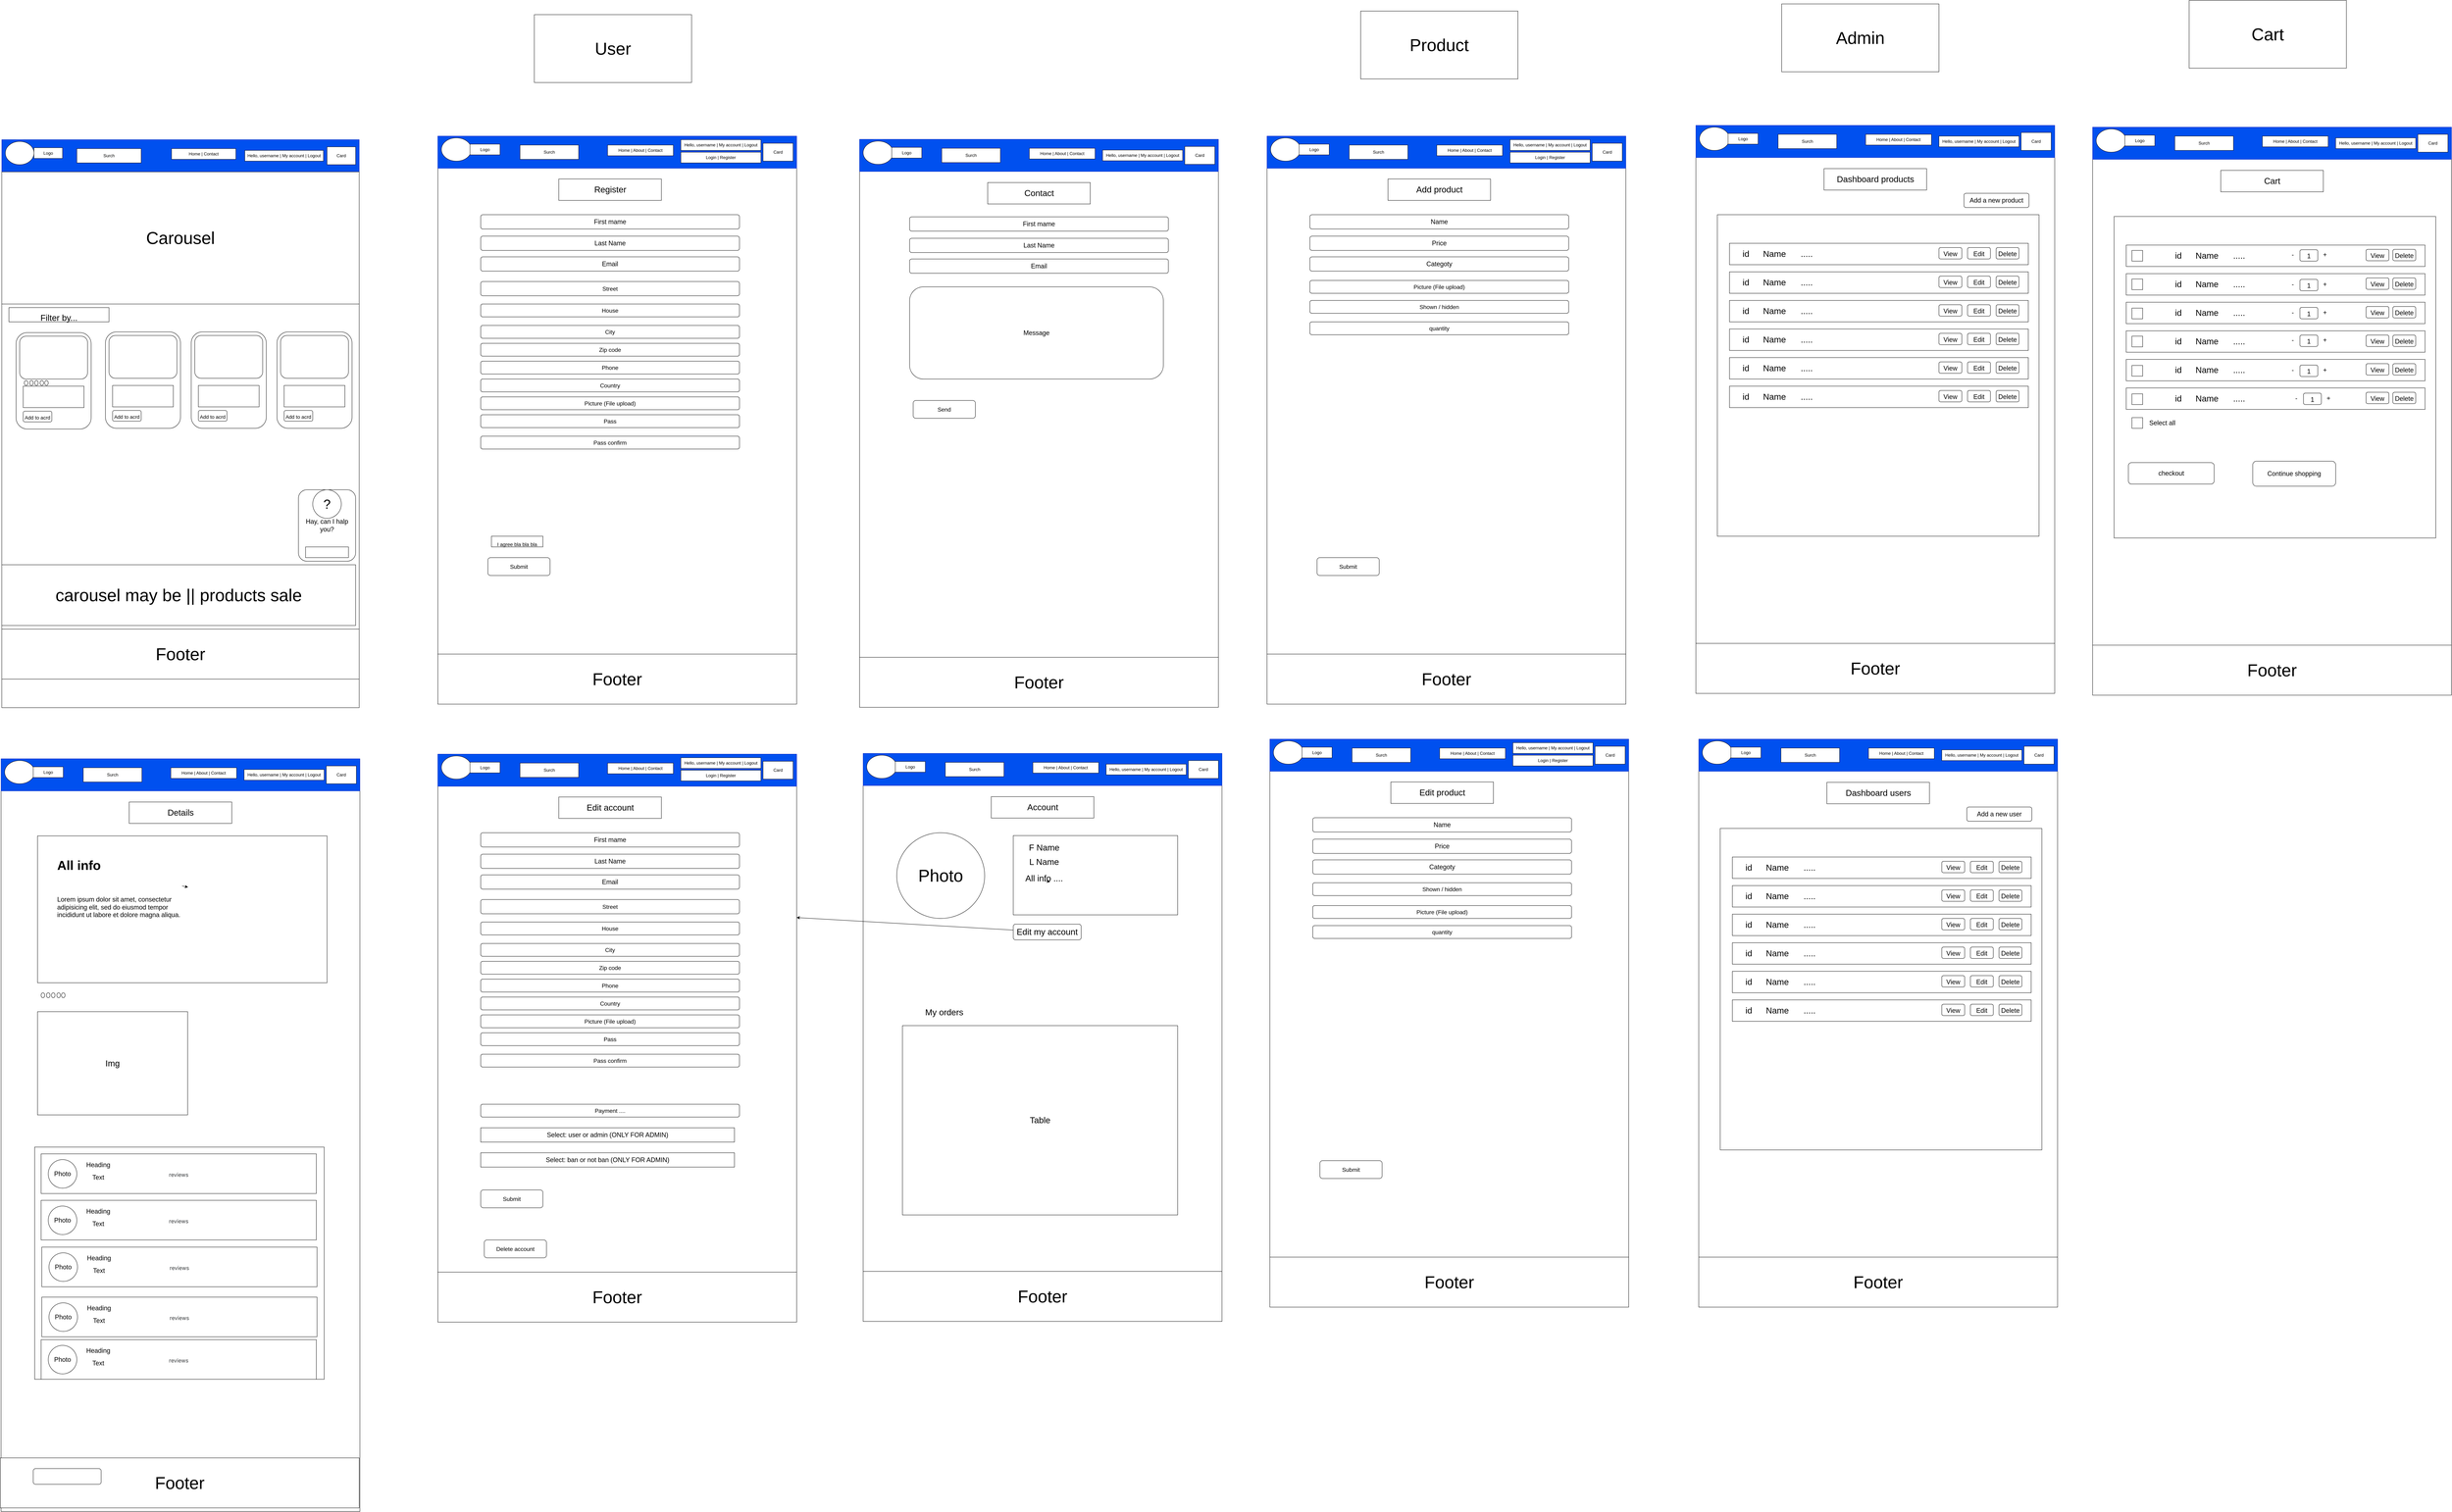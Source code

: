 <mxfile>
    <diagram id="niAGP8EQJZfjlDoOKWjr" name="Page-1">
        <mxGraphModel dx="347" dy="983" grid="1" gridSize="10" guides="1" tooltips="1" connect="1" arrows="1" fold="1" page="1" pageScale="1" pageWidth="1169" pageHeight="827" math="0" shadow="0">
            <root>
                <mxCell id="0"/>
                <mxCell id="1" parent="0"/>
                <mxCell id="2" value="" style="rounded=0;whiteSpace=wrap;html=1;" parent="1" vertex="1">
                    <mxGeometry x="110" y="120" width="1000" height="1510" as="geometry"/>
                </mxCell>
                <mxCell id="3" value="" style="rounded=0;whiteSpace=wrap;html=1;fillColor=#0050ef;fontColor=#ffffff;strokeColor=#001DBC;" parent="1" vertex="1">
                    <mxGeometry x="110" y="40" width="1000" height="90" as="geometry"/>
                </mxCell>
                <mxCell id="4" value="" style="ellipse;whiteSpace=wrap;html=1;" parent="1" vertex="1">
                    <mxGeometry x="120" y="45" width="80" height="65" as="geometry"/>
                </mxCell>
                <mxCell id="5" value="Logo" style="rounded=0;whiteSpace=wrap;html=1;" parent="1" vertex="1">
                    <mxGeometry x="200" y="62.5" width="80" height="30" as="geometry"/>
                </mxCell>
                <mxCell id="6" value="Home | Contact" style="rounded=0;whiteSpace=wrap;html=1;" parent="1" vertex="1">
                    <mxGeometry x="585" y="65" width="180" height="30" as="geometry"/>
                </mxCell>
                <mxCell id="7" value="Hello, username | My account | Logout" style="rounded=0;whiteSpace=wrap;html=1;" parent="1" vertex="1">
                    <mxGeometry x="790" y="70" width="220" height="30" as="geometry"/>
                </mxCell>
                <mxCell id="8" value="Surch" style="rounded=0;whiteSpace=wrap;html=1;" parent="1" vertex="1">
                    <mxGeometry x="320" y="65" width="180" height="40" as="geometry"/>
                </mxCell>
                <mxCell id="9" value="Card" style="rounded=0;whiteSpace=wrap;html=1;" parent="1" vertex="1">
                    <mxGeometry x="1020" y="60" width="80" height="50" as="geometry"/>
                </mxCell>
                <mxCell id="11" value="&lt;font style=&quot;font-size: 48px;&quot;&gt;Carousel&lt;/font&gt;" style="rounded=0;whiteSpace=wrap;html=1;" parent="1" vertex="1">
                    <mxGeometry x="110" y="130" width="1000" height="370" as="geometry"/>
                </mxCell>
                <mxCell id="12" value="Footer" style="rounded=0;whiteSpace=wrap;html=1;fontSize=48;" parent="1" vertex="1">
                    <mxGeometry x="110" y="1410" width="1000" height="140" as="geometry"/>
                </mxCell>
                <mxCell id="13" value="carousel may be || products sale" style="rounded=0;whiteSpace=wrap;html=1;fontSize=48;" parent="1" vertex="1">
                    <mxGeometry x="110" y="1230" width="990" height="170" as="geometry"/>
                </mxCell>
                <mxCell id="14" value="&lt;font style=&quot;font-size: 24px;&quot;&gt;Filter by...&lt;/font&gt;" style="rounded=0;whiteSpace=wrap;html=1;fontSize=48;" parent="1" vertex="1">
                    <mxGeometry x="130" y="510" width="280" height="40" as="geometry"/>
                </mxCell>
                <mxCell id="15" value="" style="rounded=1;whiteSpace=wrap;html=1;fontSize=24;" parent="1" vertex="1">
                    <mxGeometry x="150" y="580" width="210" height="270" as="geometry"/>
                </mxCell>
                <mxCell id="16" value="" style="rounded=1;whiteSpace=wrap;html=1;fontSize=24;" parent="1" vertex="1">
                    <mxGeometry x="160" y="590" width="190" height="120" as="geometry"/>
                </mxCell>
                <mxCell id="17" value="" style="rounded=0;whiteSpace=wrap;html=1;fontSize=24;" parent="1" vertex="1">
                    <mxGeometry x="170" y="730" width="170" height="60" as="geometry"/>
                </mxCell>
                <mxCell id="19" value="&lt;font style=&quot;font-size: 14px;&quot;&gt;Add to acrd&lt;/font&gt;" style="rounded=1;whiteSpace=wrap;html=1;fontSize=24;" parent="1" vertex="1">
                    <mxGeometry x="170" y="800" width="80" height="30" as="geometry"/>
                </mxCell>
                <mxCell id="20" value="" style="rounded=1;whiteSpace=wrap;html=1;fontSize=24;" parent="1" vertex="1">
                    <mxGeometry x="400" y="578" width="210" height="270" as="geometry"/>
                </mxCell>
                <mxCell id="21" value="" style="rounded=1;whiteSpace=wrap;html=1;fontSize=24;" parent="1" vertex="1">
                    <mxGeometry x="410" y="588" width="190" height="120" as="geometry"/>
                </mxCell>
                <mxCell id="22" value="" style="rounded=0;whiteSpace=wrap;html=1;fontSize=24;" parent="1" vertex="1">
                    <mxGeometry x="420" y="728" width="170" height="60" as="geometry"/>
                </mxCell>
                <mxCell id="23" value="&lt;font style=&quot;font-size: 14px;&quot;&gt;Add to acrd&lt;/font&gt;" style="rounded=1;whiteSpace=wrap;html=1;fontSize=24;" parent="1" vertex="1">
                    <mxGeometry x="420" y="798" width="80" height="30" as="geometry"/>
                </mxCell>
                <mxCell id="24" value="" style="rounded=1;whiteSpace=wrap;html=1;fontSize=24;" parent="1" vertex="1">
                    <mxGeometry x="640" y="578" width="210" height="270" as="geometry"/>
                </mxCell>
                <mxCell id="25" value="" style="rounded=1;whiteSpace=wrap;html=1;fontSize=24;" parent="1" vertex="1">
                    <mxGeometry x="650" y="588" width="190" height="120" as="geometry"/>
                </mxCell>
                <mxCell id="26" value="" style="rounded=0;whiteSpace=wrap;html=1;fontSize=24;" parent="1" vertex="1">
                    <mxGeometry x="660" y="728" width="170" height="60" as="geometry"/>
                </mxCell>
                <mxCell id="27" value="&lt;font style=&quot;font-size: 14px;&quot;&gt;Add to acrd&lt;/font&gt;" style="rounded=1;whiteSpace=wrap;html=1;fontSize=24;" parent="1" vertex="1">
                    <mxGeometry x="660" y="798" width="80" height="30" as="geometry"/>
                </mxCell>
                <mxCell id="28" value="" style="rounded=1;whiteSpace=wrap;html=1;fontSize=24;" parent="1" vertex="1">
                    <mxGeometry x="880" y="578" width="210" height="270" as="geometry"/>
                </mxCell>
                <mxCell id="29" value="" style="rounded=1;whiteSpace=wrap;html=1;fontSize=24;" parent="1" vertex="1">
                    <mxGeometry x="890" y="588" width="190" height="120" as="geometry"/>
                </mxCell>
                <mxCell id="30" value="" style="rounded=0;whiteSpace=wrap;html=1;fontSize=24;" parent="1" vertex="1">
                    <mxGeometry x="900" y="728" width="170" height="60" as="geometry"/>
                </mxCell>
                <mxCell id="31" value="&lt;font style=&quot;font-size: 14px;&quot;&gt;Add to acrd&lt;/font&gt;" style="rounded=1;whiteSpace=wrap;html=1;fontSize=24;" parent="1" vertex="1">
                    <mxGeometry x="900" y="798" width="80" height="30" as="geometry"/>
                </mxCell>
                <mxCell id="32" value="" style="rounded=0;whiteSpace=wrap;html=1;" parent="1" vertex="1">
                    <mxGeometry x="1330" y="110" width="1004" height="1510" as="geometry"/>
                </mxCell>
                <mxCell id="33" value="" style="rounded=0;whiteSpace=wrap;html=1;fillColor=#0050ef;fontColor=#ffffff;strokeColor=#001DBC;" parent="1" vertex="1">
                    <mxGeometry x="1330" y="30" width="1004" height="90" as="geometry"/>
                </mxCell>
                <mxCell id="34" value="" style="ellipse;whiteSpace=wrap;html=1;" parent="1" vertex="1">
                    <mxGeometry x="1340" y="35" width="84" height="65" as="geometry"/>
                </mxCell>
                <mxCell id="35" value="Logo" style="rounded=0;whiteSpace=wrap;html=1;" parent="1" vertex="1">
                    <mxGeometry x="1420" y="52.5" width="84" height="30" as="geometry"/>
                </mxCell>
                <mxCell id="36" value="Home | About | Contact" style="rounded=0;whiteSpace=wrap;html=1;" parent="1" vertex="1">
                    <mxGeometry x="1805" y="55" width="184" height="30" as="geometry"/>
                </mxCell>
                <mxCell id="37" value="Hello, username | My account | Logout" style="rounded=0;whiteSpace=wrap;html=1;" parent="1" vertex="1">
                    <mxGeometry x="2010" y="40" width="224" height="30" as="geometry"/>
                </mxCell>
                <mxCell id="38" value="Surch" style="rounded=0;whiteSpace=wrap;html=1;" parent="1" vertex="1">
                    <mxGeometry x="1560" y="55" width="164" height="40" as="geometry"/>
                </mxCell>
                <mxCell id="39" value="Card" style="rounded=0;whiteSpace=wrap;html=1;" parent="1" vertex="1">
                    <mxGeometry x="2240" y="50" width="84" height="50" as="geometry"/>
                </mxCell>
                <mxCell id="41" value="Footer" style="rounded=0;whiteSpace=wrap;html=1;fontSize=48;" parent="1" vertex="1">
                    <mxGeometry x="1330" y="1480" width="1004" height="140" as="geometry"/>
                </mxCell>
                <mxCell id="60" value="&lt;font style=&quot;font-size: 18px;&quot;&gt;First mame&lt;/font&gt;" style="rounded=1;whiteSpace=wrap;html=1;fontSize=14;" parent="1" vertex="1">
                    <mxGeometry x="1450" y="250" width="724" height="40" as="geometry"/>
                </mxCell>
                <mxCell id="61" value="&lt;font style=&quot;font-size: 18px;&quot;&gt;Last Name&lt;/font&gt;" style="rounded=1;whiteSpace=wrap;html=1;fontSize=14;" parent="1" vertex="1">
                    <mxGeometry x="1450" y="310" width="724" height="40" as="geometry"/>
                </mxCell>
                <mxCell id="62" value="&lt;font style=&quot;font-size: 18px;&quot;&gt;Email&lt;/font&gt;" style="rounded=1;whiteSpace=wrap;html=1;fontSize=14;" parent="1" vertex="1">
                    <mxGeometry x="1450" y="368" width="724" height="40" as="geometry"/>
                </mxCell>
                <mxCell id="63" value="&lt;font size=&quot;3&quot;&gt;Street&lt;/font&gt;" style="rounded=1;whiteSpace=wrap;html=1;fontSize=14;" parent="1" vertex="1">
                    <mxGeometry x="1450" y="437" width="724" height="40" as="geometry"/>
                </mxCell>
                <mxCell id="64" value="&lt;font size=&quot;3&quot;&gt;House&lt;/font&gt;" style="rounded=1;whiteSpace=wrap;html=1;fontSize=14;" parent="1" vertex="1">
                    <mxGeometry x="1450" y="500" width="724" height="36" as="geometry"/>
                </mxCell>
                <mxCell id="65" value="&lt;font size=&quot;3&quot;&gt;City&lt;/font&gt;" style="rounded=1;whiteSpace=wrap;html=1;fontSize=14;" parent="1" vertex="1">
                    <mxGeometry x="1450" y="560" width="724" height="36" as="geometry"/>
                </mxCell>
                <mxCell id="66" value="&lt;font size=&quot;3&quot;&gt;Zip code&lt;br&gt;&lt;/font&gt;" style="rounded=1;whiteSpace=wrap;html=1;fontSize=14;" parent="1" vertex="1">
                    <mxGeometry x="1450" y="610" width="724" height="36" as="geometry"/>
                </mxCell>
                <mxCell id="67" value="&lt;font size=&quot;3&quot;&gt;Phone&lt;br&gt;&lt;/font&gt;" style="rounded=1;whiteSpace=wrap;html=1;fontSize=14;" parent="1" vertex="1">
                    <mxGeometry x="1450" y="660" width="724" height="36" as="geometry"/>
                </mxCell>
                <mxCell id="68" value="&lt;font size=&quot;3&quot;&gt;Country&lt;br&gt;&lt;/font&gt;" style="rounded=1;whiteSpace=wrap;html=1;fontSize=14;" parent="1" vertex="1">
                    <mxGeometry x="1450" y="710" width="724" height="36" as="geometry"/>
                </mxCell>
                <mxCell id="69" value="&lt;font size=&quot;3&quot;&gt;Picture (File upload)&lt;br&gt;&lt;/font&gt;" style="rounded=1;whiteSpace=wrap;html=1;fontSize=14;" parent="1" vertex="1">
                    <mxGeometry x="1450" y="760" width="724" height="36" as="geometry"/>
                </mxCell>
                <mxCell id="70" value="&lt;font size=&quot;3&quot;&gt;Pass&lt;br&gt;&lt;/font&gt;" style="rounded=1;whiteSpace=wrap;html=1;fontSize=14;" parent="1" vertex="1">
                    <mxGeometry x="1450" y="810" width="724" height="36" as="geometry"/>
                </mxCell>
                <mxCell id="71" value="&lt;font size=&quot;3&quot;&gt;Pass confirm&lt;br&gt;&lt;/font&gt;" style="rounded=1;whiteSpace=wrap;html=1;fontSize=14;" parent="1" vertex="1">
                    <mxGeometry x="1450" y="870" width="724" height="36" as="geometry"/>
                </mxCell>
                <mxCell id="72" value="&lt;font size=&quot;3&quot;&gt;Submit&lt;br&gt;&lt;/font&gt;" style="rounded=1;whiteSpace=wrap;html=1;fontSize=14;" parent="1" vertex="1">
                    <mxGeometry x="1470" y="1210" width="174" height="50" as="geometry"/>
                </mxCell>
                <mxCell id="74" value="Hay, can I halp you?" style="rounded=1;whiteSpace=wrap;html=1;fontSize=18;" parent="1" vertex="1">
                    <mxGeometry x="940" y="1020" width="160" height="200" as="geometry"/>
                </mxCell>
                <mxCell id="75" value="" style="rounded=0;whiteSpace=wrap;html=1;fontSize=18;" parent="1" vertex="1">
                    <mxGeometry x="960" y="1180" width="120" height="30" as="geometry"/>
                </mxCell>
                <mxCell id="76" value="&lt;font style=&quot;font-size: 36px;&quot;&gt;?&lt;/font&gt;" style="ellipse;whiteSpace=wrap;html=1;aspect=fixed;fontSize=18;" parent="1" vertex="1">
                    <mxGeometry x="980" y="1020" width="80" height="80" as="geometry"/>
                </mxCell>
                <mxCell id="77" value="&lt;font style=&quot;font-size: 14px;&quot;&gt;I agree bla bla bla&lt;/font&gt;" style="rounded=0;whiteSpace=wrap;html=1;fontSize=36;" parent="1" vertex="1">
                    <mxGeometry x="1480" y="1150" width="144" height="30" as="geometry"/>
                </mxCell>
                <mxCell id="79" value="" style="rounded=0;whiteSpace=wrap;html=1;" parent="1" vertex="1">
                    <mxGeometry x="2510" y="119" width="1004" height="1510" as="geometry"/>
                </mxCell>
                <mxCell id="80" value="" style="rounded=0;whiteSpace=wrap;html=1;fillColor=#0050ef;fontColor=#ffffff;strokeColor=#001DBC;" parent="1" vertex="1">
                    <mxGeometry x="2510" y="39" width="1004" height="90" as="geometry"/>
                </mxCell>
                <mxCell id="81" value="" style="ellipse;whiteSpace=wrap;html=1;" parent="1" vertex="1">
                    <mxGeometry x="2520" y="44" width="84" height="65" as="geometry"/>
                </mxCell>
                <mxCell id="82" value="Logo" style="rounded=0;whiteSpace=wrap;html=1;" parent="1" vertex="1">
                    <mxGeometry x="2600" y="61.5" width="84" height="30" as="geometry"/>
                </mxCell>
                <mxCell id="83" value="Home | About | Contact" style="rounded=0;whiteSpace=wrap;html=1;" parent="1" vertex="1">
                    <mxGeometry x="2985" y="64" width="184" height="30" as="geometry"/>
                </mxCell>
                <mxCell id="84" value="Hello, username | My account | Logout" style="rounded=0;whiteSpace=wrap;html=1;" parent="1" vertex="1">
                    <mxGeometry x="3190" y="69" width="224" height="30" as="geometry"/>
                </mxCell>
                <mxCell id="85" value="Surch" style="rounded=0;whiteSpace=wrap;html=1;" parent="1" vertex="1">
                    <mxGeometry x="2740" y="64" width="164" height="40" as="geometry"/>
                </mxCell>
                <mxCell id="86" value="Card" style="rounded=0;whiteSpace=wrap;html=1;" parent="1" vertex="1">
                    <mxGeometry x="3420" y="59" width="84" height="50" as="geometry"/>
                </mxCell>
                <mxCell id="87" value="Footer" style="rounded=0;whiteSpace=wrap;html=1;fontSize=48;" parent="1" vertex="1">
                    <mxGeometry x="2510" y="1489" width="1004" height="140" as="geometry"/>
                </mxCell>
                <mxCell id="103" value="&lt;font style=&quot;font-size: 18px;&quot;&gt;First mame&lt;/font&gt;" style="rounded=1;whiteSpace=wrap;html=1;fontSize=14;" parent="1" vertex="1">
                    <mxGeometry x="2650" y="256" width="724" height="40" as="geometry"/>
                </mxCell>
                <mxCell id="104" value="&lt;font style=&quot;font-size: 18px;&quot;&gt;Last Name&lt;/font&gt;" style="rounded=1;whiteSpace=wrap;html=1;fontSize=14;" parent="1" vertex="1">
                    <mxGeometry x="2650" y="316" width="724" height="40" as="geometry"/>
                </mxCell>
                <mxCell id="105" value="&lt;font style=&quot;font-size: 18px;&quot;&gt;Email&lt;/font&gt;" style="rounded=1;whiteSpace=wrap;html=1;fontSize=14;" parent="1" vertex="1">
                    <mxGeometry x="2650" y="374" width="724" height="40" as="geometry"/>
                </mxCell>
                <mxCell id="106" value="&lt;font style=&quot;font-size: 18px;&quot;&gt;Message&lt;/font&gt;" style="rounded=1;whiteSpace=wrap;html=1;fontSize=14;" parent="1" vertex="1">
                    <mxGeometry x="2650" y="452" width="710" height="258" as="geometry"/>
                </mxCell>
                <mxCell id="107" value="&lt;font size=&quot;3&quot;&gt;Send&lt;br&gt;&lt;/font&gt;" style="rounded=1;whiteSpace=wrap;html=1;fontSize=14;" parent="1" vertex="1">
                    <mxGeometry x="2660" y="770" width="174" height="50" as="geometry"/>
                </mxCell>
                <mxCell id="108" value="Login | Register" style="rounded=0;whiteSpace=wrap;html=1;" parent="1" vertex="1">
                    <mxGeometry x="2010" y="75" width="224" height="30" as="geometry"/>
                </mxCell>
                <mxCell id="109" value="&lt;font style=&quot;font-size: 24px;&quot;&gt;Contact&lt;/font&gt;" style="rounded=0;whiteSpace=wrap;html=1;fontSize=14;" parent="1" vertex="1">
                    <mxGeometry x="2868.5" y="160" width="287" height="60" as="geometry"/>
                </mxCell>
                <mxCell id="110" value="&lt;font style=&quot;font-size: 24px;&quot;&gt;Register&lt;/font&gt;" style="rounded=0;whiteSpace=wrap;html=1;fontSize=14;" parent="1" vertex="1">
                    <mxGeometry x="1668.5" y="150" width="287" height="60" as="geometry"/>
                </mxCell>
                <mxCell id="111" value="" style="rounded=0;whiteSpace=wrap;html=1;" parent="1" vertex="1">
                    <mxGeometry x="1330" y="1840" width="1004" height="1510" as="geometry"/>
                </mxCell>
                <mxCell id="112" value="" style="rounded=0;whiteSpace=wrap;html=1;fillColor=#0050ef;fontColor=#ffffff;strokeColor=#001DBC;" parent="1" vertex="1">
                    <mxGeometry x="1330" y="1760" width="1004" height="90" as="geometry"/>
                </mxCell>
                <mxCell id="113" value="" style="ellipse;whiteSpace=wrap;html=1;" parent="1" vertex="1">
                    <mxGeometry x="1340" y="1765" width="84" height="65" as="geometry"/>
                </mxCell>
                <mxCell id="114" value="Logo" style="rounded=0;whiteSpace=wrap;html=1;" parent="1" vertex="1">
                    <mxGeometry x="1420" y="1782.5" width="84" height="30" as="geometry"/>
                </mxCell>
                <mxCell id="115" value="Home | About | Contact" style="rounded=0;whiteSpace=wrap;html=1;" parent="1" vertex="1">
                    <mxGeometry x="1805" y="1785" width="184" height="30" as="geometry"/>
                </mxCell>
                <mxCell id="116" value="Hello, username | My account | Logout" style="rounded=0;whiteSpace=wrap;html=1;" parent="1" vertex="1">
                    <mxGeometry x="2010" y="1770" width="224" height="30" as="geometry"/>
                </mxCell>
                <mxCell id="117" value="Surch" style="rounded=0;whiteSpace=wrap;html=1;" parent="1" vertex="1">
                    <mxGeometry x="1560" y="1785" width="164" height="40" as="geometry"/>
                </mxCell>
                <mxCell id="118" value="Card" style="rounded=0;whiteSpace=wrap;html=1;" parent="1" vertex="1">
                    <mxGeometry x="2240" y="1780" width="84" height="50" as="geometry"/>
                </mxCell>
                <mxCell id="119" value="Footer" style="rounded=0;whiteSpace=wrap;html=1;fontSize=48;" parent="1" vertex="1">
                    <mxGeometry x="1330" y="3210" width="1004" height="140" as="geometry"/>
                </mxCell>
                <mxCell id="120" value="&lt;font style=&quot;font-size: 18px;&quot;&gt;First mame&lt;/font&gt;" style="rounded=1;whiteSpace=wrap;html=1;fontSize=14;" parent="1" vertex="1">
                    <mxGeometry x="1450" y="1980" width="724" height="40" as="geometry"/>
                </mxCell>
                <mxCell id="121" value="&lt;font style=&quot;font-size: 18px;&quot;&gt;Last Name&lt;/font&gt;" style="rounded=1;whiteSpace=wrap;html=1;fontSize=14;" parent="1" vertex="1">
                    <mxGeometry x="1450" y="2040" width="724" height="40" as="geometry"/>
                </mxCell>
                <mxCell id="122" value="&lt;font style=&quot;font-size: 18px;&quot;&gt;Email&lt;/font&gt;" style="rounded=1;whiteSpace=wrap;html=1;fontSize=14;" parent="1" vertex="1">
                    <mxGeometry x="1450" y="2098" width="724" height="40" as="geometry"/>
                </mxCell>
                <mxCell id="123" value="&lt;font size=&quot;3&quot;&gt;Street&lt;/font&gt;" style="rounded=1;whiteSpace=wrap;html=1;fontSize=14;" parent="1" vertex="1">
                    <mxGeometry x="1450" y="2167" width="724" height="40" as="geometry"/>
                </mxCell>
                <mxCell id="124" value="&lt;font size=&quot;3&quot;&gt;House&lt;/font&gt;" style="rounded=1;whiteSpace=wrap;html=1;fontSize=14;" parent="1" vertex="1">
                    <mxGeometry x="1450" y="2230" width="724" height="36" as="geometry"/>
                </mxCell>
                <mxCell id="125" value="&lt;font size=&quot;3&quot;&gt;City&lt;/font&gt;" style="rounded=1;whiteSpace=wrap;html=1;fontSize=14;" parent="1" vertex="1">
                    <mxGeometry x="1450" y="2290" width="724" height="36" as="geometry"/>
                </mxCell>
                <mxCell id="126" value="&lt;font size=&quot;3&quot;&gt;Zip code&lt;br&gt;&lt;/font&gt;" style="rounded=1;whiteSpace=wrap;html=1;fontSize=14;" parent="1" vertex="1">
                    <mxGeometry x="1450" y="2340" width="724" height="36" as="geometry"/>
                </mxCell>
                <mxCell id="127" value="&lt;font size=&quot;3&quot;&gt;Phone&lt;br&gt;&lt;/font&gt;" style="rounded=1;whiteSpace=wrap;html=1;fontSize=14;" parent="1" vertex="1">
                    <mxGeometry x="1450" y="2390" width="724" height="36" as="geometry"/>
                </mxCell>
                <mxCell id="128" value="&lt;font size=&quot;3&quot;&gt;Country&lt;br&gt;&lt;/font&gt;" style="rounded=1;whiteSpace=wrap;html=1;fontSize=14;" parent="1" vertex="1">
                    <mxGeometry x="1450" y="2440" width="724" height="36" as="geometry"/>
                </mxCell>
                <mxCell id="129" value="&lt;font size=&quot;3&quot;&gt;Picture (File upload)&lt;br&gt;&lt;/font&gt;" style="rounded=1;whiteSpace=wrap;html=1;fontSize=14;" parent="1" vertex="1">
                    <mxGeometry x="1450" y="2490" width="724" height="36" as="geometry"/>
                </mxCell>
                <mxCell id="130" value="&lt;font size=&quot;3&quot;&gt;Pass&lt;br&gt;&lt;/font&gt;" style="rounded=1;whiteSpace=wrap;html=1;fontSize=14;" parent="1" vertex="1">
                    <mxGeometry x="1450" y="2540" width="724" height="36" as="geometry"/>
                </mxCell>
                <mxCell id="131" value="&lt;font size=&quot;3&quot;&gt;Pass confirm&lt;br&gt;&lt;/font&gt;" style="rounded=1;whiteSpace=wrap;html=1;fontSize=14;" parent="1" vertex="1">
                    <mxGeometry x="1450" y="2600" width="724" height="36" as="geometry"/>
                </mxCell>
                <mxCell id="132" value="&lt;font size=&quot;3&quot;&gt;Submit&lt;br&gt;&lt;/font&gt;" style="rounded=1;whiteSpace=wrap;html=1;fontSize=14;" parent="1" vertex="1">
                    <mxGeometry x="1450" y="2980" width="174" height="50" as="geometry"/>
                </mxCell>
                <mxCell id="133" value="&lt;font size=&quot;3&quot;&gt;Payment ....&lt;br&gt;&lt;/font&gt;" style="rounded=1;whiteSpace=wrap;html=1;fontSize=14;" parent="1" vertex="1">
                    <mxGeometry x="1450" y="2740" width="724" height="36" as="geometry"/>
                </mxCell>
                <mxCell id="135" value="Login | Register" style="rounded=0;whiteSpace=wrap;html=1;" parent="1" vertex="1">
                    <mxGeometry x="2010" y="1805" width="224" height="30" as="geometry"/>
                </mxCell>
                <mxCell id="136" value="&lt;font style=&quot;font-size: 24px;&quot;&gt;Edit account&lt;/font&gt;" style="rounded=0;whiteSpace=wrap;html=1;fontSize=14;" parent="1" vertex="1">
                    <mxGeometry x="1668.5" y="1880" width="287" height="60" as="geometry"/>
                </mxCell>
                <mxCell id="137" value="&lt;font style=&quot;font-size: 48px;&quot;&gt;User&lt;/font&gt;" style="rounded=0;whiteSpace=wrap;html=1;fontSize=14;" parent="1" vertex="1">
                    <mxGeometry x="1600" y="-310" width="440" height="190" as="geometry"/>
                </mxCell>
                <mxCell id="164" value="" style="rounded=0;whiteSpace=wrap;html=1;" parent="1" vertex="1">
                    <mxGeometry x="3650" y="110" width="1004" height="1510" as="geometry"/>
                </mxCell>
                <mxCell id="165" value="" style="rounded=0;whiteSpace=wrap;html=1;fillColor=#0050ef;fontColor=#ffffff;strokeColor=#001DBC;" parent="1" vertex="1">
                    <mxGeometry x="3650" y="30" width="1004" height="90" as="geometry"/>
                </mxCell>
                <mxCell id="166" value="" style="ellipse;whiteSpace=wrap;html=1;" parent="1" vertex="1">
                    <mxGeometry x="3660" y="35" width="84" height="65" as="geometry"/>
                </mxCell>
                <mxCell id="167" value="Logo" style="rounded=0;whiteSpace=wrap;html=1;" parent="1" vertex="1">
                    <mxGeometry x="3740" y="52.5" width="84" height="30" as="geometry"/>
                </mxCell>
                <mxCell id="168" value="Home | About | Contact" style="rounded=0;whiteSpace=wrap;html=1;" parent="1" vertex="1">
                    <mxGeometry x="4125" y="55" width="184" height="30" as="geometry"/>
                </mxCell>
                <mxCell id="169" value="Hello, username | My account | Logout" style="rounded=0;whiteSpace=wrap;html=1;" parent="1" vertex="1">
                    <mxGeometry x="4330" y="40" width="224" height="30" as="geometry"/>
                </mxCell>
                <mxCell id="170" value="Surch" style="rounded=0;whiteSpace=wrap;html=1;" parent="1" vertex="1">
                    <mxGeometry x="3880" y="55" width="164" height="40" as="geometry"/>
                </mxCell>
                <mxCell id="171" value="Card" style="rounded=0;whiteSpace=wrap;html=1;" parent="1" vertex="1">
                    <mxGeometry x="4560" y="50" width="84" height="50" as="geometry"/>
                </mxCell>
                <mxCell id="172" value="Footer" style="rounded=0;whiteSpace=wrap;html=1;fontSize=48;" parent="1" vertex="1">
                    <mxGeometry x="3650" y="1480" width="1004" height="140" as="geometry"/>
                </mxCell>
                <mxCell id="173" value="&lt;font style=&quot;font-size: 18px;&quot;&gt;Name&lt;/font&gt;" style="rounded=1;whiteSpace=wrap;html=1;fontSize=14;" parent="1" vertex="1">
                    <mxGeometry x="3770" y="250" width="724" height="40" as="geometry"/>
                </mxCell>
                <mxCell id="174" value="&lt;font style=&quot;font-size: 18px;&quot;&gt;Price&lt;/font&gt;" style="rounded=1;whiteSpace=wrap;html=1;fontSize=14;" parent="1" vertex="1">
                    <mxGeometry x="3770" y="310" width="724" height="40" as="geometry"/>
                </mxCell>
                <mxCell id="175" value="&lt;font style=&quot;font-size: 18px;&quot;&gt;Categoty&lt;/font&gt;" style="rounded=1;whiteSpace=wrap;html=1;fontSize=14;" parent="1" vertex="1">
                    <mxGeometry x="3770" y="368" width="724" height="40" as="geometry"/>
                </mxCell>
                <mxCell id="182" value="&lt;font size=&quot;3&quot;&gt;Picture (File upload)&lt;br&gt;&lt;/font&gt;" style="rounded=1;whiteSpace=wrap;html=1;fontSize=14;" parent="1" vertex="1">
                    <mxGeometry x="3770" y="434" width="724" height="36" as="geometry"/>
                </mxCell>
                <mxCell id="185" value="&lt;font size=&quot;3&quot;&gt;Submit&lt;br&gt;&lt;/font&gt;" style="rounded=1;whiteSpace=wrap;html=1;fontSize=14;" parent="1" vertex="1">
                    <mxGeometry x="3790" y="1210" width="174" height="50" as="geometry"/>
                </mxCell>
                <mxCell id="188" value="Login | Register" style="rounded=0;whiteSpace=wrap;html=1;" parent="1" vertex="1">
                    <mxGeometry x="4330" y="75" width="224" height="30" as="geometry"/>
                </mxCell>
                <mxCell id="189" value="&lt;font style=&quot;font-size: 24px;&quot;&gt;Add product&lt;/font&gt;" style="rounded=0;whiteSpace=wrap;html=1;fontSize=14;" parent="1" vertex="1">
                    <mxGeometry x="3988.5" y="150" width="287" height="60" as="geometry"/>
                </mxCell>
                <mxCell id="190" value="&lt;font style=&quot;font-size: 48px;&quot;&gt;Product&lt;/font&gt;" style="rounded=0;whiteSpace=wrap;html=1;fontSize=14;" parent="1" vertex="1">
                    <mxGeometry x="3912" y="-320" width="440" height="190" as="geometry"/>
                </mxCell>
                <mxCell id="191" value="" style="rounded=0;whiteSpace=wrap;html=1;" parent="1" vertex="1">
                    <mxGeometry x="3658" y="1798" width="1004" height="1510" as="geometry"/>
                </mxCell>
                <mxCell id="192" value="" style="rounded=0;whiteSpace=wrap;html=1;fillColor=#0050ef;fontColor=#ffffff;strokeColor=#001DBC;" parent="1" vertex="1">
                    <mxGeometry x="3658" y="1718" width="1004" height="90" as="geometry"/>
                </mxCell>
                <mxCell id="193" value="" style="ellipse;whiteSpace=wrap;html=1;" parent="1" vertex="1">
                    <mxGeometry x="3668" y="1723" width="84" height="65" as="geometry"/>
                </mxCell>
                <mxCell id="194" value="Logo" style="rounded=0;whiteSpace=wrap;html=1;" parent="1" vertex="1">
                    <mxGeometry x="3748" y="1740.5" width="84" height="30" as="geometry"/>
                </mxCell>
                <mxCell id="195" value="Home | About | Contact" style="rounded=0;whiteSpace=wrap;html=1;" parent="1" vertex="1">
                    <mxGeometry x="4133" y="1743" width="184" height="30" as="geometry"/>
                </mxCell>
                <mxCell id="196" value="Hello, username | My account | Logout" style="rounded=0;whiteSpace=wrap;html=1;" parent="1" vertex="1">
                    <mxGeometry x="4338" y="1728" width="224" height="30" as="geometry"/>
                </mxCell>
                <mxCell id="197" value="Surch" style="rounded=0;whiteSpace=wrap;html=1;" parent="1" vertex="1">
                    <mxGeometry x="3888" y="1743" width="164" height="40" as="geometry"/>
                </mxCell>
                <mxCell id="198" value="Card" style="rounded=0;whiteSpace=wrap;html=1;" parent="1" vertex="1">
                    <mxGeometry x="4568" y="1738" width="84" height="50" as="geometry"/>
                </mxCell>
                <mxCell id="199" value="Footer" style="rounded=0;whiteSpace=wrap;html=1;fontSize=48;" parent="1" vertex="1">
                    <mxGeometry x="3658" y="3168" width="1004" height="140" as="geometry"/>
                </mxCell>
                <mxCell id="200" value="&lt;font style=&quot;font-size: 18px;&quot;&gt;Name&lt;/font&gt;" style="rounded=1;whiteSpace=wrap;html=1;fontSize=14;" parent="1" vertex="1">
                    <mxGeometry x="3778" y="1938" width="724" height="40" as="geometry"/>
                </mxCell>
                <mxCell id="201" value="&lt;font style=&quot;font-size: 18px;&quot;&gt;Price&lt;/font&gt;" style="rounded=1;whiteSpace=wrap;html=1;fontSize=14;" parent="1" vertex="1">
                    <mxGeometry x="3778" y="1998" width="724" height="40" as="geometry"/>
                </mxCell>
                <mxCell id="202" value="&lt;font style=&quot;font-size: 18px;&quot;&gt;Categoty&lt;/font&gt;" style="rounded=1;whiteSpace=wrap;html=1;fontSize=14;" parent="1" vertex="1">
                    <mxGeometry x="3778" y="2056" width="724" height="40" as="geometry"/>
                </mxCell>
                <mxCell id="209" value="&lt;font size=&quot;3&quot;&gt;Picture (File upload)&lt;br&gt;&lt;/font&gt;" style="rounded=1;whiteSpace=wrap;html=1;fontSize=14;" parent="1" vertex="1">
                    <mxGeometry x="3778" y="2184" width="724" height="36" as="geometry"/>
                </mxCell>
                <mxCell id="212" value="&lt;font size=&quot;3&quot;&gt;Submit&lt;br&gt;&lt;/font&gt;" style="rounded=1;whiteSpace=wrap;html=1;fontSize=14;" parent="1" vertex="1">
                    <mxGeometry x="3798" y="2898" width="174" height="50" as="geometry"/>
                </mxCell>
                <mxCell id="215" value="Login | Register" style="rounded=0;whiteSpace=wrap;html=1;" parent="1" vertex="1">
                    <mxGeometry x="4338" y="1763" width="224" height="30" as="geometry"/>
                </mxCell>
                <mxCell id="216" value="&lt;font style=&quot;font-size: 24px;&quot;&gt;Edit product&lt;/font&gt;" style="rounded=0;whiteSpace=wrap;html=1;fontSize=14;" parent="1" vertex="1">
                    <mxGeometry x="3996.5" y="1838" width="287" height="60" as="geometry"/>
                </mxCell>
                <mxCell id="217" value="" style="rounded=0;whiteSpace=wrap;html=1;" parent="1" vertex="1">
                    <mxGeometry x="2520" y="1838" width="1004" height="1510" as="geometry"/>
                </mxCell>
                <mxCell id="218" value="" style="rounded=0;whiteSpace=wrap;html=1;fillColor=#0050ef;fontColor=#ffffff;strokeColor=#001DBC;" parent="1" vertex="1">
                    <mxGeometry x="2520" y="1758" width="1004" height="90" as="geometry"/>
                </mxCell>
                <mxCell id="219" value="" style="ellipse;whiteSpace=wrap;html=1;" parent="1" vertex="1">
                    <mxGeometry x="2530" y="1763" width="84" height="65" as="geometry"/>
                </mxCell>
                <mxCell id="220" value="Logo" style="rounded=0;whiteSpace=wrap;html=1;" parent="1" vertex="1">
                    <mxGeometry x="2610" y="1780.5" width="84" height="30" as="geometry"/>
                </mxCell>
                <mxCell id="221" value="Home | About | Contact" style="rounded=0;whiteSpace=wrap;html=1;" parent="1" vertex="1">
                    <mxGeometry x="2995" y="1783" width="184" height="30" as="geometry"/>
                </mxCell>
                <mxCell id="222" value="Hello, username | My account | Logout" style="rounded=0;whiteSpace=wrap;html=1;" parent="1" vertex="1">
                    <mxGeometry x="3200" y="1788" width="224" height="30" as="geometry"/>
                </mxCell>
                <mxCell id="223" value="Surch" style="rounded=0;whiteSpace=wrap;html=1;" parent="1" vertex="1">
                    <mxGeometry x="2750" y="1783" width="164" height="40" as="geometry"/>
                </mxCell>
                <mxCell id="224" value="Card" style="rounded=0;whiteSpace=wrap;html=1;" parent="1" vertex="1">
                    <mxGeometry x="3430" y="1778" width="84" height="50" as="geometry"/>
                </mxCell>
                <mxCell id="225" value="Footer" style="rounded=0;whiteSpace=wrap;html=1;fontSize=48;" parent="1" vertex="1">
                    <mxGeometry x="2520" y="3208" width="1004" height="140" as="geometry"/>
                </mxCell>
                <mxCell id="231" value="&lt;font style=&quot;font-size: 24px;&quot;&gt;Account&lt;/font&gt;" style="rounded=0;whiteSpace=wrap;html=1;fontSize=14;" parent="1" vertex="1">
                    <mxGeometry x="2878.5" y="1879" width="287" height="60" as="geometry"/>
                </mxCell>
                <mxCell id="232" value="Photo" style="ellipse;whiteSpace=wrap;html=1;fontSize=48;" parent="1" vertex="1">
                    <mxGeometry x="2614" y="1980" width="246" height="240" as="geometry"/>
                </mxCell>
                <mxCell id="233" value="" style="rounded=0;whiteSpace=wrap;html=1;fontSize=48;" parent="1" vertex="1">
                    <mxGeometry x="2940" y="1988" width="460" height="222" as="geometry"/>
                </mxCell>
                <mxCell id="235" value="&lt;font style=&quot;font-size: 24px;&quot;&gt;F Name&lt;/font&gt;" style="text;html=1;strokeColor=none;fillColor=none;align=center;verticalAlign=middle;whiteSpace=wrap;rounded=0;fontSize=48;" parent="1" vertex="1">
                    <mxGeometry x="2914" y="1998" width="225" height="30" as="geometry"/>
                </mxCell>
                <mxCell id="237" value="&lt;font style=&quot;font-size: 24px;&quot;&gt;L Name&lt;/font&gt;" style="text;html=1;strokeColor=none;fillColor=none;align=center;verticalAlign=middle;whiteSpace=wrap;rounded=0;fontSize=48;" parent="1" vertex="1">
                    <mxGeometry x="2914" y="2038" width="225" height="30" as="geometry"/>
                </mxCell>
                <mxCell id="238" value="&lt;font style=&quot;font-size: 24px;&quot;&gt;All info ....&lt;/font&gt;" style="text;html=1;strokeColor=none;fillColor=none;align=center;verticalAlign=middle;whiteSpace=wrap;rounded=0;fontSize=48;" parent="1" vertex="1">
                    <mxGeometry x="2914" y="2084" width="225" height="30" as="geometry"/>
                </mxCell>
                <mxCell id="239" style="edgeStyle=none;html=1;exitX=0.5;exitY=1;exitDx=0;exitDy=0;entryX=0.574;entryY=1.121;entryDx=0;entryDy=0;entryPerimeter=0;fontSize=24;" parent="1" source="238" target="238" edge="1">
                    <mxGeometry relative="1" as="geometry"/>
                </mxCell>
                <mxCell id="240" value="Table" style="rounded=0;whiteSpace=wrap;html=1;fontSize=24;" parent="1" vertex="1">
                    <mxGeometry x="2630" y="2520" width="770" height="530" as="geometry"/>
                </mxCell>
                <mxCell id="241" value="My orders" style="text;html=1;strokeColor=none;fillColor=none;align=center;verticalAlign=middle;whiteSpace=wrap;rounded=0;fontSize=24;" parent="1" vertex="1">
                    <mxGeometry x="2637" y="2468" width="220" height="30" as="geometry"/>
                </mxCell>
                <mxCell id="245" style="edgeStyle=none;html=1;entryX=1;entryY=0.25;entryDx=0;entryDy=0;fontSize=24;" parent="1" source="244" target="111" edge="1">
                    <mxGeometry relative="1" as="geometry"/>
                </mxCell>
                <mxCell id="244" value="Edit my account" style="rounded=1;whiteSpace=wrap;html=1;fontSize=24;" parent="1" vertex="1">
                    <mxGeometry x="2940" y="2236" width="190" height="44" as="geometry"/>
                </mxCell>
                <mxCell id="246" value="" style="rounded=0;whiteSpace=wrap;html=1;" parent="1" vertex="1">
                    <mxGeometry x="4850" y="80" width="1004" height="1510" as="geometry"/>
                </mxCell>
                <mxCell id="247" value="" style="rounded=0;whiteSpace=wrap;html=1;fillColor=#0050ef;fontColor=#ffffff;strokeColor=#001DBC;" parent="1" vertex="1">
                    <mxGeometry x="4850" width="1004" height="90" as="geometry"/>
                </mxCell>
                <mxCell id="248" value="" style="ellipse;whiteSpace=wrap;html=1;" parent="1" vertex="1">
                    <mxGeometry x="4860" y="5" width="84" height="65" as="geometry"/>
                </mxCell>
                <mxCell id="249" value="Logo" style="rounded=0;whiteSpace=wrap;html=1;" parent="1" vertex="1">
                    <mxGeometry x="4940" y="22.5" width="84" height="30" as="geometry"/>
                </mxCell>
                <mxCell id="250" value="Home | About | Contact" style="rounded=0;whiteSpace=wrap;html=1;" parent="1" vertex="1">
                    <mxGeometry x="5325" y="25" width="184" height="30" as="geometry"/>
                </mxCell>
                <mxCell id="251" value="Hello, username | My account | Logout" style="rounded=0;whiteSpace=wrap;html=1;" parent="1" vertex="1">
                    <mxGeometry x="5530" y="30" width="224" height="30" as="geometry"/>
                </mxCell>
                <mxCell id="252" value="Surch" style="rounded=0;whiteSpace=wrap;html=1;" parent="1" vertex="1">
                    <mxGeometry x="5080" y="25" width="164" height="40" as="geometry"/>
                </mxCell>
                <mxCell id="253" value="Card" style="rounded=0;whiteSpace=wrap;html=1;" parent="1" vertex="1">
                    <mxGeometry x="5760" y="20" width="84" height="50" as="geometry"/>
                </mxCell>
                <mxCell id="254" value="Footer" style="rounded=0;whiteSpace=wrap;html=1;fontSize=48;" parent="1" vertex="1">
                    <mxGeometry x="4850" y="1450" width="1004" height="140" as="geometry"/>
                </mxCell>
                <mxCell id="255" value="&lt;font style=&quot;font-size: 24px;&quot;&gt;Dashboard products&lt;/font&gt;" style="rounded=0;whiteSpace=wrap;html=1;fontSize=14;" parent="1" vertex="1">
                    <mxGeometry x="5208.5" y="121" width="287" height="60" as="geometry"/>
                </mxCell>
                <mxCell id="265" value="" style="whiteSpace=wrap;html=1;aspect=fixed;fontSize=24;" parent="1" vertex="1">
                    <mxGeometry x="4910" y="250" width="900" height="900" as="geometry"/>
                </mxCell>
                <mxCell id="266" value="" style="rounded=0;whiteSpace=wrap;html=1;fontSize=24;" parent="1" vertex="1">
                    <mxGeometry x="4944" y="330" width="836" height="60" as="geometry"/>
                </mxCell>
                <mxCell id="267" value="id" style="text;html=1;strokeColor=none;fillColor=none;align=center;verticalAlign=middle;whiteSpace=wrap;rounded=0;fontSize=24;" parent="1" vertex="1">
                    <mxGeometry x="4960" y="345" width="60" height="30" as="geometry"/>
                </mxCell>
                <mxCell id="268" value="Name" style="text;html=1;strokeColor=none;fillColor=none;align=center;verticalAlign=middle;whiteSpace=wrap;rounded=0;fontSize=24;" parent="1" vertex="1">
                    <mxGeometry x="5040" y="345" width="60" height="30" as="geometry"/>
                </mxCell>
                <mxCell id="269" value="....." style="text;html=1;strokeColor=none;fillColor=none;align=center;verticalAlign=middle;whiteSpace=wrap;rounded=0;fontSize=24;" parent="1" vertex="1">
                    <mxGeometry x="5130" y="345" width="60" height="30" as="geometry"/>
                </mxCell>
                <mxCell id="270" value="&lt;font style=&quot;font-size: 18px;&quot;&gt;Delete&lt;/font&gt;" style="rounded=1;whiteSpace=wrap;html=1;fontSize=24;" parent="1" vertex="1">
                    <mxGeometry x="5690" y="342" width="64" height="32" as="geometry"/>
                </mxCell>
                <mxCell id="271" value="&lt;font style=&quot;font-size: 18px;&quot;&gt;Edit&lt;/font&gt;" style="rounded=1;whiteSpace=wrap;html=1;fontSize=24;" parent="1" vertex="1">
                    <mxGeometry x="5610" y="342" width="64" height="32" as="geometry"/>
                </mxCell>
                <mxCell id="272" value="&lt;font style=&quot;font-size: 18px;&quot;&gt;View&lt;/font&gt;" style="rounded=1;whiteSpace=wrap;html=1;fontSize=24;" parent="1" vertex="1">
                    <mxGeometry x="5530" y="342" width="64" height="32" as="geometry"/>
                </mxCell>
                <mxCell id="273" value="" style="rounded=0;whiteSpace=wrap;html=1;fontSize=24;" parent="1" vertex="1">
                    <mxGeometry x="4944" y="410" width="836" height="60" as="geometry"/>
                </mxCell>
                <mxCell id="274" value="id" style="text;html=1;strokeColor=none;fillColor=none;align=center;verticalAlign=middle;whiteSpace=wrap;rounded=0;fontSize=24;" parent="1" vertex="1">
                    <mxGeometry x="4960" y="425" width="60" height="30" as="geometry"/>
                </mxCell>
                <mxCell id="275" value="Name" style="text;html=1;strokeColor=none;fillColor=none;align=center;verticalAlign=middle;whiteSpace=wrap;rounded=0;fontSize=24;" parent="1" vertex="1">
                    <mxGeometry x="5040" y="425" width="60" height="30" as="geometry"/>
                </mxCell>
                <mxCell id="276" value="....." style="text;html=1;strokeColor=none;fillColor=none;align=center;verticalAlign=middle;whiteSpace=wrap;rounded=0;fontSize=24;" parent="1" vertex="1">
                    <mxGeometry x="5130" y="425" width="60" height="30" as="geometry"/>
                </mxCell>
                <mxCell id="277" value="&lt;font style=&quot;font-size: 18px;&quot;&gt;Delete&lt;/font&gt;" style="rounded=1;whiteSpace=wrap;html=1;fontSize=24;" parent="1" vertex="1">
                    <mxGeometry x="5690" y="422" width="64" height="32" as="geometry"/>
                </mxCell>
                <mxCell id="278" value="&lt;font style=&quot;font-size: 18px;&quot;&gt;Edit&lt;/font&gt;" style="rounded=1;whiteSpace=wrap;html=1;fontSize=24;" parent="1" vertex="1">
                    <mxGeometry x="5610" y="422" width="64" height="32" as="geometry"/>
                </mxCell>
                <mxCell id="279" value="&lt;font style=&quot;font-size: 18px;&quot;&gt;View&lt;/font&gt;" style="rounded=1;whiteSpace=wrap;html=1;fontSize=24;" parent="1" vertex="1">
                    <mxGeometry x="5530" y="422" width="64" height="32" as="geometry"/>
                </mxCell>
                <mxCell id="280" value="" style="rounded=0;whiteSpace=wrap;html=1;fontSize=24;" parent="1" vertex="1">
                    <mxGeometry x="4944" y="490" width="836" height="60" as="geometry"/>
                </mxCell>
                <mxCell id="281" value="id" style="text;html=1;strokeColor=none;fillColor=none;align=center;verticalAlign=middle;whiteSpace=wrap;rounded=0;fontSize=24;" parent="1" vertex="1">
                    <mxGeometry x="4960" y="505" width="60" height="30" as="geometry"/>
                </mxCell>
                <mxCell id="282" value="Name" style="text;html=1;strokeColor=none;fillColor=none;align=center;verticalAlign=middle;whiteSpace=wrap;rounded=0;fontSize=24;" parent="1" vertex="1">
                    <mxGeometry x="5040" y="505" width="60" height="30" as="geometry"/>
                </mxCell>
                <mxCell id="283" value="....." style="text;html=1;strokeColor=none;fillColor=none;align=center;verticalAlign=middle;whiteSpace=wrap;rounded=0;fontSize=24;" parent="1" vertex="1">
                    <mxGeometry x="5130" y="505" width="60" height="30" as="geometry"/>
                </mxCell>
                <mxCell id="284" value="&lt;font style=&quot;font-size: 18px;&quot;&gt;Delete&lt;/font&gt;" style="rounded=1;whiteSpace=wrap;html=1;fontSize=24;" parent="1" vertex="1">
                    <mxGeometry x="5690" y="502" width="64" height="32" as="geometry"/>
                </mxCell>
                <mxCell id="285" value="&lt;font style=&quot;font-size: 18px;&quot;&gt;Edit&lt;/font&gt;" style="rounded=1;whiteSpace=wrap;html=1;fontSize=24;" parent="1" vertex="1">
                    <mxGeometry x="5610" y="502" width="64" height="32" as="geometry"/>
                </mxCell>
                <mxCell id="286" value="&lt;font style=&quot;font-size: 18px;&quot;&gt;View&lt;/font&gt;" style="rounded=1;whiteSpace=wrap;html=1;fontSize=24;" parent="1" vertex="1">
                    <mxGeometry x="5530" y="502" width="64" height="32" as="geometry"/>
                </mxCell>
                <mxCell id="287" value="" style="rounded=0;whiteSpace=wrap;html=1;fontSize=24;" parent="1" vertex="1">
                    <mxGeometry x="4944" y="570" width="836" height="60" as="geometry"/>
                </mxCell>
                <mxCell id="288" value="id" style="text;html=1;strokeColor=none;fillColor=none;align=center;verticalAlign=middle;whiteSpace=wrap;rounded=0;fontSize=24;" parent="1" vertex="1">
                    <mxGeometry x="4960" y="585" width="60" height="30" as="geometry"/>
                </mxCell>
                <mxCell id="289" value="Name" style="text;html=1;strokeColor=none;fillColor=none;align=center;verticalAlign=middle;whiteSpace=wrap;rounded=0;fontSize=24;" parent="1" vertex="1">
                    <mxGeometry x="5040" y="585" width="60" height="30" as="geometry"/>
                </mxCell>
                <mxCell id="290" value="....." style="text;html=1;strokeColor=none;fillColor=none;align=center;verticalAlign=middle;whiteSpace=wrap;rounded=0;fontSize=24;" parent="1" vertex="1">
                    <mxGeometry x="5130" y="585" width="60" height="30" as="geometry"/>
                </mxCell>
                <mxCell id="291" value="&lt;font style=&quot;font-size: 18px;&quot;&gt;Delete&lt;/font&gt;" style="rounded=1;whiteSpace=wrap;html=1;fontSize=24;" parent="1" vertex="1">
                    <mxGeometry x="5690" y="582" width="64" height="32" as="geometry"/>
                </mxCell>
                <mxCell id="292" value="&lt;font style=&quot;font-size: 18px;&quot;&gt;Edit&lt;/font&gt;" style="rounded=1;whiteSpace=wrap;html=1;fontSize=24;" parent="1" vertex="1">
                    <mxGeometry x="5610" y="582" width="64" height="32" as="geometry"/>
                </mxCell>
                <mxCell id="293" value="&lt;font style=&quot;font-size: 18px;&quot;&gt;View&lt;/font&gt;" style="rounded=1;whiteSpace=wrap;html=1;fontSize=24;" parent="1" vertex="1">
                    <mxGeometry x="5530" y="582" width="64" height="32" as="geometry"/>
                </mxCell>
                <mxCell id="294" value="" style="rounded=0;whiteSpace=wrap;html=1;fontSize=24;" parent="1" vertex="1">
                    <mxGeometry x="4944" y="650" width="836" height="60" as="geometry"/>
                </mxCell>
                <mxCell id="295" value="id" style="text;html=1;strokeColor=none;fillColor=none;align=center;verticalAlign=middle;whiteSpace=wrap;rounded=0;fontSize=24;" parent="1" vertex="1">
                    <mxGeometry x="4960" y="665" width="60" height="30" as="geometry"/>
                </mxCell>
                <mxCell id="296" value="Name" style="text;html=1;strokeColor=none;fillColor=none;align=center;verticalAlign=middle;whiteSpace=wrap;rounded=0;fontSize=24;" parent="1" vertex="1">
                    <mxGeometry x="5040" y="665" width="60" height="30" as="geometry"/>
                </mxCell>
                <mxCell id="297" value="....." style="text;html=1;strokeColor=none;fillColor=none;align=center;verticalAlign=middle;whiteSpace=wrap;rounded=0;fontSize=24;" parent="1" vertex="1">
                    <mxGeometry x="5130" y="665" width="60" height="30" as="geometry"/>
                </mxCell>
                <mxCell id="298" value="&lt;font style=&quot;font-size: 18px;&quot;&gt;Delete&lt;/font&gt;" style="rounded=1;whiteSpace=wrap;html=1;fontSize=24;" parent="1" vertex="1">
                    <mxGeometry x="5690" y="662" width="64" height="32" as="geometry"/>
                </mxCell>
                <mxCell id="299" value="&lt;font style=&quot;font-size: 18px;&quot;&gt;Edit&lt;/font&gt;" style="rounded=1;whiteSpace=wrap;html=1;fontSize=24;" parent="1" vertex="1">
                    <mxGeometry x="5610" y="662" width="64" height="32" as="geometry"/>
                </mxCell>
                <mxCell id="300" value="&lt;font style=&quot;font-size: 18px;&quot;&gt;View&lt;/font&gt;" style="rounded=1;whiteSpace=wrap;html=1;fontSize=24;" parent="1" vertex="1">
                    <mxGeometry x="5530" y="662" width="64" height="32" as="geometry"/>
                </mxCell>
                <mxCell id="301" value="" style="rounded=0;whiteSpace=wrap;html=1;fontSize=24;" parent="1" vertex="1">
                    <mxGeometry x="4944" y="730" width="836" height="60" as="geometry"/>
                </mxCell>
                <mxCell id="302" value="id" style="text;html=1;strokeColor=none;fillColor=none;align=center;verticalAlign=middle;whiteSpace=wrap;rounded=0;fontSize=24;" parent="1" vertex="1">
                    <mxGeometry x="4960" y="745" width="60" height="30" as="geometry"/>
                </mxCell>
                <mxCell id="303" value="Name" style="text;html=1;strokeColor=none;fillColor=none;align=center;verticalAlign=middle;whiteSpace=wrap;rounded=0;fontSize=24;" parent="1" vertex="1">
                    <mxGeometry x="5040" y="745" width="60" height="30" as="geometry"/>
                </mxCell>
                <mxCell id="304" value="....." style="text;html=1;strokeColor=none;fillColor=none;align=center;verticalAlign=middle;whiteSpace=wrap;rounded=0;fontSize=24;" parent="1" vertex="1">
                    <mxGeometry x="5130" y="745" width="60" height="30" as="geometry"/>
                </mxCell>
                <mxCell id="305" value="&lt;font style=&quot;font-size: 18px;&quot;&gt;Delete&lt;/font&gt;" style="rounded=1;whiteSpace=wrap;html=1;fontSize=24;" parent="1" vertex="1">
                    <mxGeometry x="5690" y="742" width="64" height="32" as="geometry"/>
                </mxCell>
                <mxCell id="306" value="&lt;font style=&quot;font-size: 18px;&quot;&gt;Edit&lt;/font&gt;" style="rounded=1;whiteSpace=wrap;html=1;fontSize=24;" parent="1" vertex="1">
                    <mxGeometry x="5610" y="742" width="64" height="32" as="geometry"/>
                </mxCell>
                <mxCell id="307" value="&lt;font style=&quot;font-size: 18px;&quot;&gt;View&lt;/font&gt;" style="rounded=1;whiteSpace=wrap;html=1;fontSize=24;" parent="1" vertex="1">
                    <mxGeometry x="5530" y="742" width="64" height="32" as="geometry"/>
                </mxCell>
                <mxCell id="308" value="&lt;font size=&quot;3&quot;&gt;Delete account&lt;br&gt;&lt;/font&gt;" style="rounded=1;whiteSpace=wrap;html=1;fontSize=14;" parent="1" vertex="1">
                    <mxGeometry x="1460" y="3120" width="174" height="50" as="geometry"/>
                </mxCell>
                <mxCell id="309" value="Add a new product" style="rounded=1;whiteSpace=wrap;html=1;fontSize=18;" parent="1" vertex="1">
                    <mxGeometry x="5600" y="190" width="182" height="40" as="geometry"/>
                </mxCell>
                <mxCell id="312" value="Select: user or admin (ONLY FOR ADMIN)" style="rounded=0;whiteSpace=wrap;html=1;fontSize=18;" parent="1" vertex="1">
                    <mxGeometry x="1450" y="2806" width="710" height="40" as="geometry"/>
                </mxCell>
                <mxCell id="313" value="&lt;span style=&quot;font-size: 48px;&quot;&gt;Admin&lt;/span&gt;" style="rounded=0;whiteSpace=wrap;html=1;fontSize=14;" parent="1" vertex="1">
                    <mxGeometry x="5090" y="-340" width="440" height="190" as="geometry"/>
                </mxCell>
                <mxCell id="315" value="" style="rounded=0;whiteSpace=wrap;html=1;" parent="1" vertex="1">
                    <mxGeometry x="4858" y="1798" width="1004" height="1510" as="geometry"/>
                </mxCell>
                <mxCell id="316" value="" style="rounded=0;whiteSpace=wrap;html=1;fillColor=#0050ef;fontColor=#ffffff;strokeColor=#001DBC;" parent="1" vertex="1">
                    <mxGeometry x="4858" y="1718" width="1004" height="90" as="geometry"/>
                </mxCell>
                <mxCell id="317" value="" style="ellipse;whiteSpace=wrap;html=1;" parent="1" vertex="1">
                    <mxGeometry x="4868" y="1723" width="84" height="65" as="geometry"/>
                </mxCell>
                <mxCell id="318" value="Logo" style="rounded=0;whiteSpace=wrap;html=1;" parent="1" vertex="1">
                    <mxGeometry x="4948" y="1740.5" width="84" height="30" as="geometry"/>
                </mxCell>
                <mxCell id="319" value="Home | About | Contact" style="rounded=0;whiteSpace=wrap;html=1;" parent="1" vertex="1">
                    <mxGeometry x="5333" y="1743" width="184" height="30" as="geometry"/>
                </mxCell>
                <mxCell id="320" value="Hello, username | My account | Logout" style="rounded=0;whiteSpace=wrap;html=1;" parent="1" vertex="1">
                    <mxGeometry x="5538" y="1748" width="224" height="30" as="geometry"/>
                </mxCell>
                <mxCell id="321" value="Surch" style="rounded=0;whiteSpace=wrap;html=1;" parent="1" vertex="1">
                    <mxGeometry x="5088" y="1743" width="164" height="40" as="geometry"/>
                </mxCell>
                <mxCell id="322" value="Card" style="rounded=0;whiteSpace=wrap;html=1;" parent="1" vertex="1">
                    <mxGeometry x="5768" y="1738" width="84" height="50" as="geometry"/>
                </mxCell>
                <mxCell id="323" value="Footer" style="rounded=0;whiteSpace=wrap;html=1;fontSize=48;" parent="1" vertex="1">
                    <mxGeometry x="4858" y="3168" width="1004" height="140" as="geometry"/>
                </mxCell>
                <mxCell id="324" value="&lt;font style=&quot;font-size: 24px;&quot;&gt;Dashboard users&lt;/font&gt;" style="rounded=0;whiteSpace=wrap;html=1;fontSize=14;" parent="1" vertex="1">
                    <mxGeometry x="5216.5" y="1839" width="287" height="60" as="geometry"/>
                </mxCell>
                <mxCell id="325" value="" style="whiteSpace=wrap;html=1;aspect=fixed;fontSize=24;" parent="1" vertex="1">
                    <mxGeometry x="4918" y="1968" width="900" height="900" as="geometry"/>
                </mxCell>
                <mxCell id="326" value="" style="rounded=0;whiteSpace=wrap;html=1;fontSize=24;" parent="1" vertex="1">
                    <mxGeometry x="4952" y="2048" width="836" height="60" as="geometry"/>
                </mxCell>
                <mxCell id="327" value="id" style="text;html=1;strokeColor=none;fillColor=none;align=center;verticalAlign=middle;whiteSpace=wrap;rounded=0;fontSize=24;" parent="1" vertex="1">
                    <mxGeometry x="4968" y="2063" width="60" height="30" as="geometry"/>
                </mxCell>
                <mxCell id="328" value="Name" style="text;html=1;strokeColor=none;fillColor=none;align=center;verticalAlign=middle;whiteSpace=wrap;rounded=0;fontSize=24;" parent="1" vertex="1">
                    <mxGeometry x="5048" y="2063" width="60" height="30" as="geometry"/>
                </mxCell>
                <mxCell id="329" value="....." style="text;html=1;strokeColor=none;fillColor=none;align=center;verticalAlign=middle;whiteSpace=wrap;rounded=0;fontSize=24;" parent="1" vertex="1">
                    <mxGeometry x="5138" y="2063" width="60" height="30" as="geometry"/>
                </mxCell>
                <mxCell id="330" value="&lt;font style=&quot;font-size: 18px;&quot;&gt;Delete&lt;/font&gt;" style="rounded=1;whiteSpace=wrap;html=1;fontSize=24;" parent="1" vertex="1">
                    <mxGeometry x="5698" y="2060" width="64" height="32" as="geometry"/>
                </mxCell>
                <mxCell id="331" value="&lt;font style=&quot;font-size: 18px;&quot;&gt;Edit&lt;/font&gt;" style="rounded=1;whiteSpace=wrap;html=1;fontSize=24;" parent="1" vertex="1">
                    <mxGeometry x="5618" y="2060" width="64" height="32" as="geometry"/>
                </mxCell>
                <mxCell id="332" value="&lt;font style=&quot;font-size: 18px;&quot;&gt;View&lt;/font&gt;" style="rounded=1;whiteSpace=wrap;html=1;fontSize=24;" parent="1" vertex="1">
                    <mxGeometry x="5538" y="2060" width="64" height="32" as="geometry"/>
                </mxCell>
                <mxCell id="333" value="" style="rounded=0;whiteSpace=wrap;html=1;fontSize=24;" parent="1" vertex="1">
                    <mxGeometry x="4952" y="2128" width="836" height="60" as="geometry"/>
                </mxCell>
                <mxCell id="334" value="id" style="text;html=1;strokeColor=none;fillColor=none;align=center;verticalAlign=middle;whiteSpace=wrap;rounded=0;fontSize=24;" parent="1" vertex="1">
                    <mxGeometry x="4968" y="2143" width="60" height="30" as="geometry"/>
                </mxCell>
                <mxCell id="335" value="Name" style="text;html=1;strokeColor=none;fillColor=none;align=center;verticalAlign=middle;whiteSpace=wrap;rounded=0;fontSize=24;" parent="1" vertex="1">
                    <mxGeometry x="5048" y="2143" width="60" height="30" as="geometry"/>
                </mxCell>
                <mxCell id="336" value="....." style="text;html=1;strokeColor=none;fillColor=none;align=center;verticalAlign=middle;whiteSpace=wrap;rounded=0;fontSize=24;" parent="1" vertex="1">
                    <mxGeometry x="5138" y="2143" width="60" height="30" as="geometry"/>
                </mxCell>
                <mxCell id="337" value="&lt;font style=&quot;font-size: 18px;&quot;&gt;Delete&lt;/font&gt;" style="rounded=1;whiteSpace=wrap;html=1;fontSize=24;" parent="1" vertex="1">
                    <mxGeometry x="5698" y="2140" width="64" height="32" as="geometry"/>
                </mxCell>
                <mxCell id="338" value="&lt;font style=&quot;font-size: 18px;&quot;&gt;Edit&lt;/font&gt;" style="rounded=1;whiteSpace=wrap;html=1;fontSize=24;" parent="1" vertex="1">
                    <mxGeometry x="5618" y="2140" width="64" height="32" as="geometry"/>
                </mxCell>
                <mxCell id="339" value="&lt;font style=&quot;font-size: 18px;&quot;&gt;View&lt;/font&gt;" style="rounded=1;whiteSpace=wrap;html=1;fontSize=24;" parent="1" vertex="1">
                    <mxGeometry x="5538" y="2140" width="64" height="32" as="geometry"/>
                </mxCell>
                <mxCell id="340" value="" style="rounded=0;whiteSpace=wrap;html=1;fontSize=24;" parent="1" vertex="1">
                    <mxGeometry x="4952" y="2208" width="836" height="60" as="geometry"/>
                </mxCell>
                <mxCell id="341" value="id" style="text;html=1;strokeColor=none;fillColor=none;align=center;verticalAlign=middle;whiteSpace=wrap;rounded=0;fontSize=24;" parent="1" vertex="1">
                    <mxGeometry x="4968" y="2223" width="60" height="30" as="geometry"/>
                </mxCell>
                <mxCell id="342" value="Name" style="text;html=1;strokeColor=none;fillColor=none;align=center;verticalAlign=middle;whiteSpace=wrap;rounded=0;fontSize=24;" parent="1" vertex="1">
                    <mxGeometry x="5048" y="2223" width="60" height="30" as="geometry"/>
                </mxCell>
                <mxCell id="343" value="....." style="text;html=1;strokeColor=none;fillColor=none;align=center;verticalAlign=middle;whiteSpace=wrap;rounded=0;fontSize=24;" parent="1" vertex="1">
                    <mxGeometry x="5138" y="2223" width="60" height="30" as="geometry"/>
                </mxCell>
                <mxCell id="344" value="&lt;font style=&quot;font-size: 18px;&quot;&gt;Delete&lt;/font&gt;" style="rounded=1;whiteSpace=wrap;html=1;fontSize=24;" parent="1" vertex="1">
                    <mxGeometry x="5698" y="2220" width="64" height="32" as="geometry"/>
                </mxCell>
                <mxCell id="345" value="&lt;font style=&quot;font-size: 18px;&quot;&gt;Edit&lt;/font&gt;" style="rounded=1;whiteSpace=wrap;html=1;fontSize=24;" parent="1" vertex="1">
                    <mxGeometry x="5618" y="2220" width="64" height="32" as="geometry"/>
                </mxCell>
                <mxCell id="346" value="&lt;font style=&quot;font-size: 18px;&quot;&gt;View&lt;/font&gt;" style="rounded=1;whiteSpace=wrap;html=1;fontSize=24;" parent="1" vertex="1">
                    <mxGeometry x="5538" y="2220" width="64" height="32" as="geometry"/>
                </mxCell>
                <mxCell id="347" value="" style="rounded=0;whiteSpace=wrap;html=1;fontSize=24;" parent="1" vertex="1">
                    <mxGeometry x="4952" y="2288" width="836" height="60" as="geometry"/>
                </mxCell>
                <mxCell id="348" value="id" style="text;html=1;strokeColor=none;fillColor=none;align=center;verticalAlign=middle;whiteSpace=wrap;rounded=0;fontSize=24;" parent="1" vertex="1">
                    <mxGeometry x="4968" y="2303" width="60" height="30" as="geometry"/>
                </mxCell>
                <mxCell id="349" value="Name" style="text;html=1;strokeColor=none;fillColor=none;align=center;verticalAlign=middle;whiteSpace=wrap;rounded=0;fontSize=24;" parent="1" vertex="1">
                    <mxGeometry x="5048" y="2303" width="60" height="30" as="geometry"/>
                </mxCell>
                <mxCell id="350" value="....." style="text;html=1;strokeColor=none;fillColor=none;align=center;verticalAlign=middle;whiteSpace=wrap;rounded=0;fontSize=24;" parent="1" vertex="1">
                    <mxGeometry x="5138" y="2303" width="60" height="30" as="geometry"/>
                </mxCell>
                <mxCell id="351" value="&lt;font style=&quot;font-size: 18px;&quot;&gt;Delete&lt;/font&gt;" style="rounded=1;whiteSpace=wrap;html=1;fontSize=24;" parent="1" vertex="1">
                    <mxGeometry x="5698" y="2300" width="64" height="32" as="geometry"/>
                </mxCell>
                <mxCell id="352" value="&lt;font style=&quot;font-size: 18px;&quot;&gt;Edit&lt;/font&gt;" style="rounded=1;whiteSpace=wrap;html=1;fontSize=24;" parent="1" vertex="1">
                    <mxGeometry x="5618" y="2300" width="64" height="32" as="geometry"/>
                </mxCell>
                <mxCell id="353" value="&lt;font style=&quot;font-size: 18px;&quot;&gt;View&lt;/font&gt;" style="rounded=1;whiteSpace=wrap;html=1;fontSize=24;" parent="1" vertex="1">
                    <mxGeometry x="5538" y="2300" width="64" height="32" as="geometry"/>
                </mxCell>
                <mxCell id="354" value="" style="rounded=0;whiteSpace=wrap;html=1;fontSize=24;" parent="1" vertex="1">
                    <mxGeometry x="4952" y="2368" width="836" height="60" as="geometry"/>
                </mxCell>
                <mxCell id="355" value="id" style="text;html=1;strokeColor=none;fillColor=none;align=center;verticalAlign=middle;whiteSpace=wrap;rounded=0;fontSize=24;" parent="1" vertex="1">
                    <mxGeometry x="4968" y="2383" width="60" height="30" as="geometry"/>
                </mxCell>
                <mxCell id="356" value="Name" style="text;html=1;strokeColor=none;fillColor=none;align=center;verticalAlign=middle;whiteSpace=wrap;rounded=0;fontSize=24;" parent="1" vertex="1">
                    <mxGeometry x="5048" y="2383" width="60" height="30" as="geometry"/>
                </mxCell>
                <mxCell id="357" value="....." style="text;html=1;strokeColor=none;fillColor=none;align=center;verticalAlign=middle;whiteSpace=wrap;rounded=0;fontSize=24;" parent="1" vertex="1">
                    <mxGeometry x="5138" y="2383" width="60" height="30" as="geometry"/>
                </mxCell>
                <mxCell id="358" value="&lt;font style=&quot;font-size: 18px;&quot;&gt;Delete&lt;/font&gt;" style="rounded=1;whiteSpace=wrap;html=1;fontSize=24;" parent="1" vertex="1">
                    <mxGeometry x="5698" y="2380" width="64" height="32" as="geometry"/>
                </mxCell>
                <mxCell id="359" value="&lt;font style=&quot;font-size: 18px;&quot;&gt;Edit&lt;/font&gt;" style="rounded=1;whiteSpace=wrap;html=1;fontSize=24;" parent="1" vertex="1">
                    <mxGeometry x="5618" y="2380" width="64" height="32" as="geometry"/>
                </mxCell>
                <mxCell id="360" value="&lt;font style=&quot;font-size: 18px;&quot;&gt;View&lt;/font&gt;" style="rounded=1;whiteSpace=wrap;html=1;fontSize=24;" parent="1" vertex="1">
                    <mxGeometry x="5538" y="2380" width="64" height="32" as="geometry"/>
                </mxCell>
                <mxCell id="361" value="" style="rounded=0;whiteSpace=wrap;html=1;fontSize=24;" parent="1" vertex="1">
                    <mxGeometry x="4952" y="2448" width="836" height="60" as="geometry"/>
                </mxCell>
                <mxCell id="362" value="id" style="text;html=1;strokeColor=none;fillColor=none;align=center;verticalAlign=middle;whiteSpace=wrap;rounded=0;fontSize=24;" parent="1" vertex="1">
                    <mxGeometry x="4968" y="2463" width="60" height="30" as="geometry"/>
                </mxCell>
                <mxCell id="363" value="Name" style="text;html=1;strokeColor=none;fillColor=none;align=center;verticalAlign=middle;whiteSpace=wrap;rounded=0;fontSize=24;" parent="1" vertex="1">
                    <mxGeometry x="5048" y="2463" width="60" height="30" as="geometry"/>
                </mxCell>
                <mxCell id="364" value="....." style="text;html=1;strokeColor=none;fillColor=none;align=center;verticalAlign=middle;whiteSpace=wrap;rounded=0;fontSize=24;" parent="1" vertex="1">
                    <mxGeometry x="5138" y="2463" width="60" height="30" as="geometry"/>
                </mxCell>
                <mxCell id="365" value="&lt;font style=&quot;font-size: 18px;&quot;&gt;Delete&lt;/font&gt;" style="rounded=1;whiteSpace=wrap;html=1;fontSize=24;" parent="1" vertex="1">
                    <mxGeometry x="5698" y="2460" width="64" height="32" as="geometry"/>
                </mxCell>
                <mxCell id="366" value="&lt;font style=&quot;font-size: 18px;&quot;&gt;Edit&lt;/font&gt;" style="rounded=1;whiteSpace=wrap;html=1;fontSize=24;" parent="1" vertex="1">
                    <mxGeometry x="5618" y="2460" width="64" height="32" as="geometry"/>
                </mxCell>
                <mxCell id="367" value="&lt;font style=&quot;font-size: 18px;&quot;&gt;View&lt;/font&gt;" style="rounded=1;whiteSpace=wrap;html=1;fontSize=24;" parent="1" vertex="1">
                    <mxGeometry x="5538" y="2460" width="64" height="32" as="geometry"/>
                </mxCell>
                <mxCell id="368" value="Add a new user" style="rounded=1;whiteSpace=wrap;html=1;fontSize=18;" parent="1" vertex="1">
                    <mxGeometry x="5608" y="1908" width="182" height="40" as="geometry"/>
                </mxCell>
                <mxCell id="370" value="Select: ban or not ban (ONLY FOR ADMIN)" style="rounded=0;whiteSpace=wrap;html=1;fontSize=18;" parent="1" vertex="1">
                    <mxGeometry x="1450" y="2876" width="710" height="40" as="geometry"/>
                </mxCell>
                <mxCell id="372" value="&lt;font size=&quot;3&quot;&gt;Shown / hidden&lt;br&gt;&lt;/font&gt;" style="rounded=1;whiteSpace=wrap;html=1;fontSize=14;" parent="1" vertex="1">
                    <mxGeometry x="3770" y="490" width="724" height="36" as="geometry"/>
                </mxCell>
                <mxCell id="373" value="&lt;font size=&quot;3&quot;&gt;Shown / hidden&lt;br&gt;&lt;/font&gt;" style="rounded=1;whiteSpace=wrap;html=1;fontSize=14;" parent="1" vertex="1">
                    <mxGeometry x="3778" y="2120" width="724" height="36" as="geometry"/>
                </mxCell>
                <mxCell id="374" value="&lt;font size=&quot;3&quot;&gt;quantity&lt;br&gt;&lt;/font&gt;" style="rounded=1;whiteSpace=wrap;html=1;fontSize=14;" parent="1" vertex="1">
                    <mxGeometry x="3770" y="550" width="724" height="36" as="geometry"/>
                </mxCell>
                <mxCell id="375" value="&lt;font size=&quot;3&quot;&gt;quantity&lt;br&gt;&lt;/font&gt;" style="rounded=1;whiteSpace=wrap;html=1;fontSize=14;" parent="1" vertex="1">
                    <mxGeometry x="3778" y="2240" width="724" height="36" as="geometry"/>
                </mxCell>
                <mxCell id="376" value="" style="rounded=0;whiteSpace=wrap;html=1;" parent="1" vertex="1">
                    <mxGeometry x="5960" y="85" width="1004" height="1510" as="geometry"/>
                </mxCell>
                <mxCell id="377" value="" style="rounded=0;whiteSpace=wrap;html=1;fillColor=#0050ef;fontColor=#ffffff;strokeColor=#001DBC;" parent="1" vertex="1">
                    <mxGeometry x="5960" y="5" width="1004" height="90" as="geometry"/>
                </mxCell>
                <mxCell id="378" value="" style="ellipse;whiteSpace=wrap;html=1;" parent="1" vertex="1">
                    <mxGeometry x="5970" y="10" width="84" height="65" as="geometry"/>
                </mxCell>
                <mxCell id="379" value="Logo" style="rounded=0;whiteSpace=wrap;html=1;" parent="1" vertex="1">
                    <mxGeometry x="6050" y="27.5" width="84" height="30" as="geometry"/>
                </mxCell>
                <mxCell id="380" value="Home | About | Contact" style="rounded=0;whiteSpace=wrap;html=1;" parent="1" vertex="1">
                    <mxGeometry x="6435" y="30" width="184" height="30" as="geometry"/>
                </mxCell>
                <mxCell id="381" value="Hello, username | My account | Logout" style="rounded=0;whiteSpace=wrap;html=1;" parent="1" vertex="1">
                    <mxGeometry x="6640" y="35" width="224" height="30" as="geometry"/>
                </mxCell>
                <mxCell id="382" value="Surch" style="rounded=0;whiteSpace=wrap;html=1;" parent="1" vertex="1">
                    <mxGeometry x="6190" y="30" width="164" height="40" as="geometry"/>
                </mxCell>
                <mxCell id="383" value="Card" style="rounded=0;whiteSpace=wrap;html=1;" parent="1" vertex="1">
                    <mxGeometry x="6870" y="25" width="84" height="50" as="geometry"/>
                </mxCell>
                <mxCell id="384" value="Footer" style="rounded=0;whiteSpace=wrap;html=1;fontSize=48;" parent="1" vertex="1">
                    <mxGeometry x="5960" y="1455" width="1004" height="140" as="geometry"/>
                </mxCell>
                <mxCell id="385" value="&lt;font style=&quot;font-size: 24px;&quot;&gt;Cart&lt;/font&gt;" style="rounded=0;whiteSpace=wrap;html=1;fontSize=14;" parent="1" vertex="1">
                    <mxGeometry x="6318.5" y="126" width="287" height="60" as="geometry"/>
                </mxCell>
                <mxCell id="386" value="" style="whiteSpace=wrap;html=1;aspect=fixed;fontSize=24;" parent="1" vertex="1">
                    <mxGeometry x="6020" y="255" width="900" height="900" as="geometry"/>
                </mxCell>
                <mxCell id="387" value="" style="rounded=0;whiteSpace=wrap;html=1;fontSize=24;" parent="1" vertex="1">
                    <mxGeometry x="6054" y="335" width="836" height="60" as="geometry"/>
                </mxCell>
                <mxCell id="388" value="id" style="text;html=1;strokeColor=none;fillColor=none;align=center;verticalAlign=middle;whiteSpace=wrap;rounded=0;fontSize=24;" parent="1" vertex="1">
                    <mxGeometry x="6170" y="350" width="60" height="30" as="geometry"/>
                </mxCell>
                <mxCell id="389" value="Name" style="text;html=1;strokeColor=none;fillColor=none;align=center;verticalAlign=middle;whiteSpace=wrap;rounded=0;fontSize=24;" parent="1" vertex="1">
                    <mxGeometry x="6250" y="350" width="60" height="30" as="geometry"/>
                </mxCell>
                <mxCell id="390" value="....." style="text;html=1;strokeColor=none;fillColor=none;align=center;verticalAlign=middle;whiteSpace=wrap;rounded=0;fontSize=24;" parent="1" vertex="1">
                    <mxGeometry x="6340" y="350" width="60" height="30" as="geometry"/>
                </mxCell>
                <mxCell id="391" value="&lt;font style=&quot;font-size: 18px;&quot;&gt;Delete&lt;/font&gt;" style="rounded=1;whiteSpace=wrap;html=1;fontSize=24;" parent="1" vertex="1">
                    <mxGeometry x="6800" y="347" width="64" height="32" as="geometry"/>
                </mxCell>
                <mxCell id="393" value="&lt;font style=&quot;font-size: 18px;&quot;&gt;View&lt;/font&gt;" style="rounded=1;whiteSpace=wrap;html=1;fontSize=24;" parent="1" vertex="1">
                    <mxGeometry x="6725" y="347" width="64" height="32" as="geometry"/>
                </mxCell>
                <mxCell id="394" value="" style="rounded=0;whiteSpace=wrap;html=1;fontSize=24;" parent="1" vertex="1">
                    <mxGeometry x="6054" y="415" width="836" height="60" as="geometry"/>
                </mxCell>
                <mxCell id="395" value="id" style="text;html=1;strokeColor=none;fillColor=none;align=center;verticalAlign=middle;whiteSpace=wrap;rounded=0;fontSize=24;" parent="1" vertex="1">
                    <mxGeometry x="6170" y="430" width="60" height="30" as="geometry"/>
                </mxCell>
                <mxCell id="396" value="Name" style="text;html=1;strokeColor=none;fillColor=none;align=center;verticalAlign=middle;whiteSpace=wrap;rounded=0;fontSize=24;" parent="1" vertex="1">
                    <mxGeometry x="6250" y="430" width="60" height="30" as="geometry"/>
                </mxCell>
                <mxCell id="397" value="....." style="text;html=1;strokeColor=none;fillColor=none;align=center;verticalAlign=middle;whiteSpace=wrap;rounded=0;fontSize=24;" parent="1" vertex="1">
                    <mxGeometry x="6340" y="430" width="60" height="30" as="geometry"/>
                </mxCell>
                <mxCell id="398" value="&lt;font style=&quot;font-size: 18px;&quot;&gt;Delete&lt;/font&gt;" style="rounded=1;whiteSpace=wrap;html=1;fontSize=24;" parent="1" vertex="1">
                    <mxGeometry x="6800" y="427" width="64" height="32" as="geometry"/>
                </mxCell>
                <mxCell id="400" value="&lt;font style=&quot;font-size: 18px;&quot;&gt;View&lt;/font&gt;" style="rounded=1;whiteSpace=wrap;html=1;fontSize=24;" parent="1" vertex="1">
                    <mxGeometry x="6725" y="427" width="64" height="32" as="geometry"/>
                </mxCell>
                <mxCell id="401" value="" style="rounded=0;whiteSpace=wrap;html=1;fontSize=24;" parent="1" vertex="1">
                    <mxGeometry x="6054" y="495" width="836" height="60" as="geometry"/>
                </mxCell>
                <mxCell id="402" value="id" style="text;html=1;strokeColor=none;fillColor=none;align=center;verticalAlign=middle;whiteSpace=wrap;rounded=0;fontSize=24;" parent="1" vertex="1">
                    <mxGeometry x="6170" y="510" width="60" height="30" as="geometry"/>
                </mxCell>
                <mxCell id="403" value="Name" style="text;html=1;strokeColor=none;fillColor=none;align=center;verticalAlign=middle;whiteSpace=wrap;rounded=0;fontSize=24;" parent="1" vertex="1">
                    <mxGeometry x="6250" y="510" width="60" height="30" as="geometry"/>
                </mxCell>
                <mxCell id="404" value="....." style="text;html=1;strokeColor=none;fillColor=none;align=center;verticalAlign=middle;whiteSpace=wrap;rounded=0;fontSize=24;" parent="1" vertex="1">
                    <mxGeometry x="6340" y="510" width="60" height="30" as="geometry"/>
                </mxCell>
                <mxCell id="405" value="&lt;font style=&quot;font-size: 18px;&quot;&gt;Delete&lt;/font&gt;" style="rounded=1;whiteSpace=wrap;html=1;fontSize=24;" parent="1" vertex="1">
                    <mxGeometry x="6800" y="507" width="64" height="32" as="geometry"/>
                </mxCell>
                <mxCell id="407" value="&lt;font style=&quot;font-size: 18px;&quot;&gt;View&lt;/font&gt;" style="rounded=1;whiteSpace=wrap;html=1;fontSize=24;" parent="1" vertex="1">
                    <mxGeometry x="6725" y="507" width="64" height="32" as="geometry"/>
                </mxCell>
                <mxCell id="408" value="" style="rounded=0;whiteSpace=wrap;html=1;fontSize=24;" parent="1" vertex="1">
                    <mxGeometry x="6054" y="575" width="836" height="60" as="geometry"/>
                </mxCell>
                <mxCell id="409" value="id" style="text;html=1;strokeColor=none;fillColor=none;align=center;verticalAlign=middle;whiteSpace=wrap;rounded=0;fontSize=24;" parent="1" vertex="1">
                    <mxGeometry x="6170" y="590" width="60" height="30" as="geometry"/>
                </mxCell>
                <mxCell id="410" value="Name" style="text;html=1;strokeColor=none;fillColor=none;align=center;verticalAlign=middle;whiteSpace=wrap;rounded=0;fontSize=24;" parent="1" vertex="1">
                    <mxGeometry x="6250" y="590" width="60" height="30" as="geometry"/>
                </mxCell>
                <mxCell id="411" value="....." style="text;html=1;strokeColor=none;fillColor=none;align=center;verticalAlign=middle;whiteSpace=wrap;rounded=0;fontSize=24;" parent="1" vertex="1">
                    <mxGeometry x="6340" y="590" width="60" height="30" as="geometry"/>
                </mxCell>
                <mxCell id="412" value="&lt;font style=&quot;font-size: 18px;&quot;&gt;Delete&lt;/font&gt;" style="rounded=1;whiteSpace=wrap;html=1;fontSize=24;" parent="1" vertex="1">
                    <mxGeometry x="6800" y="587" width="64" height="32" as="geometry"/>
                </mxCell>
                <mxCell id="414" value="&lt;font style=&quot;font-size: 18px;&quot;&gt;View&lt;/font&gt;" style="rounded=1;whiteSpace=wrap;html=1;fontSize=24;" parent="1" vertex="1">
                    <mxGeometry x="6725" y="587" width="64" height="32" as="geometry"/>
                </mxCell>
                <mxCell id="415" value="" style="rounded=0;whiteSpace=wrap;html=1;fontSize=24;" parent="1" vertex="1">
                    <mxGeometry x="6054" y="655" width="836" height="60" as="geometry"/>
                </mxCell>
                <mxCell id="416" value="id" style="text;html=1;strokeColor=none;fillColor=none;align=center;verticalAlign=middle;whiteSpace=wrap;rounded=0;fontSize=24;" parent="1" vertex="1">
                    <mxGeometry x="6170" y="670" width="60" height="30" as="geometry"/>
                </mxCell>
                <mxCell id="417" value="Name" style="text;html=1;strokeColor=none;fillColor=none;align=center;verticalAlign=middle;whiteSpace=wrap;rounded=0;fontSize=24;" parent="1" vertex="1">
                    <mxGeometry x="6250" y="670" width="60" height="30" as="geometry"/>
                </mxCell>
                <mxCell id="418" value="....." style="text;html=1;strokeColor=none;fillColor=none;align=center;verticalAlign=middle;whiteSpace=wrap;rounded=0;fontSize=24;" parent="1" vertex="1">
                    <mxGeometry x="6340" y="670" width="60" height="30" as="geometry"/>
                </mxCell>
                <mxCell id="419" value="&lt;font style=&quot;font-size: 18px;&quot;&gt;Delete&lt;/font&gt;" style="rounded=1;whiteSpace=wrap;html=1;fontSize=24;" parent="1" vertex="1">
                    <mxGeometry x="6800" y="667" width="64" height="32" as="geometry"/>
                </mxCell>
                <mxCell id="421" value="&lt;font style=&quot;font-size: 18px;&quot;&gt;View&lt;/font&gt;" style="rounded=1;whiteSpace=wrap;html=1;fontSize=24;" parent="1" vertex="1">
                    <mxGeometry x="6725" y="667" width="64" height="32" as="geometry"/>
                </mxCell>
                <mxCell id="422" value="" style="rounded=0;whiteSpace=wrap;html=1;fontSize=24;" parent="1" vertex="1">
                    <mxGeometry x="6054" y="735" width="836" height="60" as="geometry"/>
                </mxCell>
                <mxCell id="423" value="id" style="text;html=1;strokeColor=none;fillColor=none;align=center;verticalAlign=middle;whiteSpace=wrap;rounded=0;fontSize=24;" parent="1" vertex="1">
                    <mxGeometry x="6170" y="750" width="60" height="30" as="geometry"/>
                </mxCell>
                <mxCell id="424" value="Name" style="text;html=1;strokeColor=none;fillColor=none;align=center;verticalAlign=middle;whiteSpace=wrap;rounded=0;fontSize=24;" parent="1" vertex="1">
                    <mxGeometry x="6250" y="750" width="60" height="30" as="geometry"/>
                </mxCell>
                <mxCell id="425" value="....." style="text;html=1;strokeColor=none;fillColor=none;align=center;verticalAlign=middle;whiteSpace=wrap;rounded=0;fontSize=24;" parent="1" vertex="1">
                    <mxGeometry x="6340" y="750" width="60" height="30" as="geometry"/>
                </mxCell>
                <mxCell id="426" value="&lt;font style=&quot;font-size: 18px;&quot;&gt;Delete&lt;/font&gt;" style="rounded=1;whiteSpace=wrap;html=1;fontSize=24;" parent="1" vertex="1">
                    <mxGeometry x="6800" y="747" width="64" height="32" as="geometry"/>
                </mxCell>
                <mxCell id="428" value="&lt;font style=&quot;font-size: 18px;&quot;&gt;View&lt;/font&gt;" style="rounded=1;whiteSpace=wrap;html=1;fontSize=24;" parent="1" vertex="1">
                    <mxGeometry x="6725" y="747" width="64" height="32" as="geometry"/>
                </mxCell>
                <mxCell id="429" value="Continue shopping" style="rounded=1;whiteSpace=wrap;html=1;fontSize=18;" parent="1" vertex="1">
                    <mxGeometry x="6408" y="940" width="232" height="70" as="geometry"/>
                </mxCell>
                <mxCell id="430" value="&lt;span style=&quot;font-size: 48px;&quot;&gt;Cart&lt;/span&gt;" style="rounded=0;whiteSpace=wrap;html=1;fontSize=14;" parent="1" vertex="1">
                    <mxGeometry x="6230" y="-350" width="440" height="190" as="geometry"/>
                </mxCell>
                <mxCell id="431" value="&lt;font style=&quot;font-size: 18px;&quot;&gt;1&lt;/font&gt;" style="rounded=1;whiteSpace=wrap;html=1;fontSize=24;" parent="1" vertex="1">
                    <mxGeometry x="6540" y="348" width="50" height="32" as="geometry"/>
                </mxCell>
                <mxCell id="437" value="+" style="text;html=1;strokeColor=none;fillColor=none;align=center;verticalAlign=middle;whiteSpace=wrap;rounded=0;fontSize=18;" parent="1" vertex="1">
                    <mxGeometry x="6580" y="347" width="60" height="30" as="geometry"/>
                </mxCell>
                <mxCell id="438" value="-" style="text;html=1;strokeColor=none;fillColor=none;align=center;verticalAlign=middle;whiteSpace=wrap;rounded=0;fontSize=18;" parent="1" vertex="1">
                    <mxGeometry x="6490" y="347" width="60" height="30" as="geometry"/>
                </mxCell>
                <mxCell id="439" value="&lt;font style=&quot;font-size: 18px;&quot;&gt;1&lt;/font&gt;" style="rounded=1;whiteSpace=wrap;html=1;fontSize=24;" parent="1" vertex="1">
                    <mxGeometry x="6540" y="431" width="50" height="32" as="geometry"/>
                </mxCell>
                <mxCell id="440" value="+" style="text;html=1;strokeColor=none;fillColor=none;align=center;verticalAlign=middle;whiteSpace=wrap;rounded=0;fontSize=18;" parent="1" vertex="1">
                    <mxGeometry x="6580" y="430" width="60" height="30" as="geometry"/>
                </mxCell>
                <mxCell id="441" value="-" style="text;html=1;strokeColor=none;fillColor=none;align=center;verticalAlign=middle;whiteSpace=wrap;rounded=0;fontSize=18;" parent="1" vertex="1">
                    <mxGeometry x="6490" y="430" width="60" height="30" as="geometry"/>
                </mxCell>
                <mxCell id="442" value="&lt;font style=&quot;font-size: 18px;&quot;&gt;1&lt;/font&gt;" style="rounded=1;whiteSpace=wrap;html=1;fontSize=24;" parent="1" vertex="1">
                    <mxGeometry x="6540" y="509.5" width="50" height="32" as="geometry"/>
                </mxCell>
                <mxCell id="443" value="+" style="text;html=1;strokeColor=none;fillColor=none;align=center;verticalAlign=middle;whiteSpace=wrap;rounded=0;fontSize=18;" parent="1" vertex="1">
                    <mxGeometry x="6580" y="508.5" width="60" height="30" as="geometry"/>
                </mxCell>
                <mxCell id="444" value="-" style="text;html=1;strokeColor=none;fillColor=none;align=center;verticalAlign=middle;whiteSpace=wrap;rounded=0;fontSize=18;" parent="1" vertex="1">
                    <mxGeometry x="6490" y="508.5" width="60" height="30" as="geometry"/>
                </mxCell>
                <mxCell id="451" value="&lt;font style=&quot;font-size: 18px;&quot;&gt;1&lt;/font&gt;" style="rounded=1;whiteSpace=wrap;html=1;fontSize=24;" parent="1" vertex="1">
                    <mxGeometry x="6540" y="587" width="50" height="32" as="geometry"/>
                </mxCell>
                <mxCell id="452" value="+" style="text;html=1;strokeColor=none;fillColor=none;align=center;verticalAlign=middle;whiteSpace=wrap;rounded=0;fontSize=18;" parent="1" vertex="1">
                    <mxGeometry x="6580" y="586" width="60" height="30" as="geometry"/>
                </mxCell>
                <mxCell id="453" value="-" style="text;html=1;strokeColor=none;fillColor=none;align=center;verticalAlign=middle;whiteSpace=wrap;rounded=0;fontSize=18;" parent="1" vertex="1">
                    <mxGeometry x="6490" y="586" width="60" height="30" as="geometry"/>
                </mxCell>
                <mxCell id="454" value="&lt;font style=&quot;font-size: 18px;&quot;&gt;1&lt;/font&gt;" style="rounded=1;whiteSpace=wrap;html=1;fontSize=24;" parent="1" vertex="1">
                    <mxGeometry x="6540" y="671" width="50" height="32" as="geometry"/>
                </mxCell>
                <mxCell id="455" value="+" style="text;html=1;strokeColor=none;fillColor=none;align=center;verticalAlign=middle;whiteSpace=wrap;rounded=0;fontSize=18;" parent="1" vertex="1">
                    <mxGeometry x="6580" y="670" width="60" height="30" as="geometry"/>
                </mxCell>
                <mxCell id="456" value="-" style="text;html=1;strokeColor=none;fillColor=none;align=center;verticalAlign=middle;whiteSpace=wrap;rounded=0;fontSize=18;" parent="1" vertex="1">
                    <mxGeometry x="6490" y="670" width="60" height="30" as="geometry"/>
                </mxCell>
                <mxCell id="457" value="&lt;font style=&quot;font-size: 18px;&quot;&gt;1&lt;/font&gt;" style="rounded=1;whiteSpace=wrap;html=1;fontSize=24;" parent="1" vertex="1">
                    <mxGeometry x="6550" y="749.5" width="50" height="32" as="geometry"/>
                </mxCell>
                <mxCell id="458" value="+" style="text;html=1;strokeColor=none;fillColor=none;align=center;verticalAlign=middle;whiteSpace=wrap;rounded=0;fontSize=18;" parent="1" vertex="1">
                    <mxGeometry x="6590" y="748.5" width="60" height="30" as="geometry"/>
                </mxCell>
                <mxCell id="459" value="-" style="text;html=1;strokeColor=none;fillColor=none;align=center;verticalAlign=middle;whiteSpace=wrap;rounded=0;fontSize=18;" parent="1" vertex="1">
                    <mxGeometry x="6500" y="748.5" width="60" height="30" as="geometry"/>
                </mxCell>
                <mxCell id="460" value="checkout" style="rounded=1;whiteSpace=wrap;html=1;fontSize=18;" parent="1" vertex="1">
                    <mxGeometry x="6060" y="944" width="240" height="60" as="geometry"/>
                </mxCell>
                <mxCell id="461" value="" style="rounded=0;whiteSpace=wrap;html=1;fontSize=18;" parent="1" vertex="1">
                    <mxGeometry x="6070" y="350" width="30" height="30" as="geometry"/>
                </mxCell>
                <mxCell id="462" value="" style="rounded=0;whiteSpace=wrap;html=1;fontSize=18;" parent="1" vertex="1">
                    <mxGeometry x="6070" y="430" width="30" height="30" as="geometry"/>
                </mxCell>
                <mxCell id="463" value="" style="rounded=0;whiteSpace=wrap;html=1;fontSize=18;" parent="1" vertex="1">
                    <mxGeometry x="6070" y="511.5" width="30" height="30" as="geometry"/>
                </mxCell>
                <mxCell id="464" value="" style="rounded=0;whiteSpace=wrap;html=1;fontSize=18;" parent="1" vertex="1">
                    <mxGeometry x="6070" y="590" width="30" height="30" as="geometry"/>
                </mxCell>
                <mxCell id="465" value="" style="rounded=0;whiteSpace=wrap;html=1;fontSize=18;" parent="1" vertex="1">
                    <mxGeometry x="6070" y="672" width="30" height="30" as="geometry"/>
                </mxCell>
                <mxCell id="466" value="" style="rounded=0;whiteSpace=wrap;html=1;fontSize=18;" parent="1" vertex="1">
                    <mxGeometry x="6070" y="751.5" width="30" height="30" as="geometry"/>
                </mxCell>
                <mxCell id="467" value="" style="rounded=0;whiteSpace=wrap;html=1;fontSize=18;" parent="1" vertex="1">
                    <mxGeometry x="6070" y="818" width="30" height="30" as="geometry"/>
                </mxCell>
                <mxCell id="468" value="Select all" style="text;html=1;strokeColor=none;fillColor=none;align=center;verticalAlign=middle;whiteSpace=wrap;rounded=0;fontSize=18;" parent="1" vertex="1">
                    <mxGeometry x="6090" y="818" width="130" height="30" as="geometry"/>
                </mxCell>
                <mxCell id="469" value="" style="rounded=0;whiteSpace=wrap;html=1;" parent="1" vertex="1">
                    <mxGeometry x="108" y="1853" width="1004" height="2027" as="geometry"/>
                </mxCell>
                <mxCell id="470" value="" style="rounded=0;whiteSpace=wrap;html=1;fillColor=#0050ef;fontColor=#ffffff;strokeColor=#001DBC;" parent="1" vertex="1">
                    <mxGeometry x="108" y="1773" width="1004" height="90" as="geometry"/>
                </mxCell>
                <mxCell id="471" value="" style="ellipse;whiteSpace=wrap;html=1;" parent="1" vertex="1">
                    <mxGeometry x="118" y="1778" width="84" height="65" as="geometry"/>
                </mxCell>
                <mxCell id="472" value="Logo" style="rounded=0;whiteSpace=wrap;html=1;" parent="1" vertex="1">
                    <mxGeometry x="198" y="1795.5" width="84" height="30" as="geometry"/>
                </mxCell>
                <mxCell id="473" value="Home | About | Contact" style="rounded=0;whiteSpace=wrap;html=1;" parent="1" vertex="1">
                    <mxGeometry x="583" y="1798" width="184" height="30" as="geometry"/>
                </mxCell>
                <mxCell id="474" value="Hello, username | My account | Logout" style="rounded=0;whiteSpace=wrap;html=1;" parent="1" vertex="1">
                    <mxGeometry x="788" y="1803" width="224" height="30" as="geometry"/>
                </mxCell>
                <mxCell id="475" value="Surch" style="rounded=0;whiteSpace=wrap;html=1;" parent="1" vertex="1">
                    <mxGeometry x="338" y="1798" width="164" height="40" as="geometry"/>
                </mxCell>
                <mxCell id="476" value="Card" style="rounded=0;whiteSpace=wrap;html=1;" parent="1" vertex="1">
                    <mxGeometry x="1018" y="1793" width="84" height="50" as="geometry"/>
                </mxCell>
                <mxCell id="477" value="Footer" style="rounded=0;whiteSpace=wrap;html=1;fontSize=48;" parent="1" vertex="1">
                    <mxGeometry x="106" y="3730" width="1004" height="140" as="geometry"/>
                </mxCell>
                <mxCell id="478" value="&lt;font style=&quot;font-size: 24px;&quot;&gt;Details&lt;/font&gt;" style="rounded=0;whiteSpace=wrap;html=1;fontSize=14;" parent="1" vertex="1">
                    <mxGeometry x="466.5" y="1894" width="287" height="60" as="geometry"/>
                </mxCell>
                <mxCell id="480" value="" style="rounded=0;whiteSpace=wrap;html=1;fontSize=48;" parent="1" vertex="1">
                    <mxGeometry x="210" y="1989" width="810" height="411" as="geometry"/>
                </mxCell>
                <mxCell id="484" style="edgeStyle=none;html=1;exitX=0.5;exitY=1;exitDx=0;exitDy=0;entryX=0.574;entryY=1.121;entryDx=0;entryDy=0;entryPerimeter=0;fontSize=24;" parent="1" edge="1">
                    <mxGeometry relative="1" as="geometry">
                        <mxPoint x="614.5" y="2129" as="sourcePoint"/>
                        <mxPoint x="631.15" y="2132.63" as="targetPoint"/>
                    </mxGeometry>
                </mxCell>
                <mxCell id="485" value="Img" style="rounded=0;whiteSpace=wrap;html=1;fontSize=24;" parent="1" vertex="1">
                    <mxGeometry x="210" y="2481" width="420" height="289" as="geometry"/>
                </mxCell>
                <mxCell id="487" value="" style="rounded=1;whiteSpace=wrap;html=1;fontSize=24;" parent="1" vertex="1">
                    <mxGeometry x="198" y="3760" width="190" height="44" as="geometry"/>
                </mxCell>
                <mxCell id="490" value="&lt;h1&gt;All info&lt;/h1&gt;&lt;div&gt;&lt;br&gt;&lt;/div&gt;&lt;p&gt;Lorem ipsum dolor sit amet, consectetur adipisicing elit, sed do eiusmod tempor incididunt ut labore et dolore magna aliqua.&lt;/p&gt;" style="text;html=1;strokeColor=none;fillColor=none;spacing=5;spacingTop=-20;whiteSpace=wrap;overflow=hidden;rounded=0;fontSize=18;" parent="1" vertex="1">
                    <mxGeometry x="260" y="2036" width="370" height="294" as="geometry"/>
                </mxCell>
                <mxCell id="493" value="" style="rounded=0;whiteSpace=wrap;html=1;fontSize=48;" parent="1" vertex="1">
                    <mxGeometry x="202" y="2860" width="810" height="650" as="geometry"/>
                </mxCell>
                <mxCell id="494" value="&lt;span style=&quot;color: rgb(55, 58, 60); font-family: -apple-system, &amp;quot;system-ui&amp;quot;, &amp;quot;Segoe UI&amp;quot;, Roboto, &amp;quot;Helvetica Neue&amp;quot;, Arial, sans-serif, &amp;quot;Apple Color Emoji&amp;quot;, &amp;quot;Segoe UI Emoji&amp;quot;, &amp;quot;Segoe UI Symbol&amp;quot;; font-size: 15px; text-align: left; background-color: rgb(255, 255, 255);&quot;&gt;reviews&lt;/span&gt;" style="rounded=0;whiteSpace=wrap;html=1;fontSize=24;" parent="1" vertex="1">
                    <mxGeometry x="220" y="2879" width="770" height="111" as="geometry"/>
                </mxCell>
                <mxCell id="496" value="Photo" style="ellipse;whiteSpace=wrap;html=1;aspect=fixed;fontSize=18;" parent="1" vertex="1">
                    <mxGeometry x="240" y="2895" width="80" height="80" as="geometry"/>
                </mxCell>
                <mxCell id="497" value="Heading" style="text;html=1;strokeColor=none;fillColor=none;align=center;verticalAlign=middle;whiteSpace=wrap;rounded=0;fontSize=18;" parent="1" vertex="1">
                    <mxGeometry x="350" y="2895" width="60" height="30" as="geometry"/>
                </mxCell>
                <mxCell id="498" value="Text" style="text;html=1;strokeColor=none;fillColor=none;align=center;verticalAlign=middle;whiteSpace=wrap;rounded=0;fontSize=18;" parent="1" vertex="1">
                    <mxGeometry x="350" y="2930" width="60" height="30" as="geometry"/>
                </mxCell>
                <mxCell id="500" value="&lt;span style=&quot;color: rgb(55, 58, 60); font-family: -apple-system, &amp;quot;system-ui&amp;quot;, &amp;quot;Segoe UI&amp;quot;, Roboto, &amp;quot;Helvetica Neue&amp;quot;, Arial, sans-serif, &amp;quot;Apple Color Emoji&amp;quot;, &amp;quot;Segoe UI Emoji&amp;quot;, &amp;quot;Segoe UI Symbol&amp;quot;; font-size: 15px; text-align: left; background-color: rgb(255, 255, 255);&quot;&gt;reviews&lt;/span&gt;" style="rounded=0;whiteSpace=wrap;html=1;fontSize=24;" parent="1" vertex="1">
                    <mxGeometry x="220" y="3009" width="770" height="111" as="geometry"/>
                </mxCell>
                <mxCell id="501" value="Photo" style="ellipse;whiteSpace=wrap;html=1;aspect=fixed;fontSize=18;" parent="1" vertex="1">
                    <mxGeometry x="240" y="3025" width="80" height="80" as="geometry"/>
                </mxCell>
                <mxCell id="502" value="Heading" style="text;html=1;strokeColor=none;fillColor=none;align=center;verticalAlign=middle;whiteSpace=wrap;rounded=0;fontSize=18;" parent="1" vertex="1">
                    <mxGeometry x="350" y="3025" width="60" height="30" as="geometry"/>
                </mxCell>
                <mxCell id="503" value="Text" style="text;html=1;strokeColor=none;fillColor=none;align=center;verticalAlign=middle;whiteSpace=wrap;rounded=0;fontSize=18;" parent="1" vertex="1">
                    <mxGeometry x="350" y="3060" width="60" height="30" as="geometry"/>
                </mxCell>
                <mxCell id="504" value="&lt;span style=&quot;color: rgb(55, 58, 60); font-family: -apple-system, &amp;quot;system-ui&amp;quot;, &amp;quot;Segoe UI&amp;quot;, Roboto, &amp;quot;Helvetica Neue&amp;quot;, Arial, sans-serif, &amp;quot;Apple Color Emoji&amp;quot;, &amp;quot;Segoe UI Emoji&amp;quot;, &amp;quot;Segoe UI Symbol&amp;quot;; font-size: 15px; text-align: left; background-color: rgb(255, 255, 255);&quot;&gt;reviews&lt;/span&gt;" style="rounded=0;whiteSpace=wrap;html=1;fontSize=24;" parent="1" vertex="1">
                    <mxGeometry x="222" y="3140" width="770" height="111" as="geometry"/>
                </mxCell>
                <mxCell id="505" value="Photo" style="ellipse;whiteSpace=wrap;html=1;aspect=fixed;fontSize=18;" parent="1" vertex="1">
                    <mxGeometry x="242" y="3156" width="80" height="80" as="geometry"/>
                </mxCell>
                <mxCell id="506" value="Heading" style="text;html=1;strokeColor=none;fillColor=none;align=center;verticalAlign=middle;whiteSpace=wrap;rounded=0;fontSize=18;" parent="1" vertex="1">
                    <mxGeometry x="352" y="3156" width="60" height="30" as="geometry"/>
                </mxCell>
                <mxCell id="507" value="Text" style="text;html=1;strokeColor=none;fillColor=none;align=center;verticalAlign=middle;whiteSpace=wrap;rounded=0;fontSize=18;" parent="1" vertex="1">
                    <mxGeometry x="352" y="3191" width="60" height="30" as="geometry"/>
                </mxCell>
                <mxCell id="508" value="&lt;span style=&quot;color: rgb(55, 58, 60); font-family: -apple-system, &amp;quot;system-ui&amp;quot;, &amp;quot;Segoe UI&amp;quot;, Roboto, &amp;quot;Helvetica Neue&amp;quot;, Arial, sans-serif, &amp;quot;Apple Color Emoji&amp;quot;, &amp;quot;Segoe UI Emoji&amp;quot;, &amp;quot;Segoe UI Symbol&amp;quot;; font-size: 15px; text-align: left; background-color: rgb(255, 255, 255);&quot;&gt;reviews&lt;/span&gt;" style="rounded=0;whiteSpace=wrap;html=1;fontSize=24;" parent="1" vertex="1">
                    <mxGeometry x="222" y="3280" width="770" height="111" as="geometry"/>
                </mxCell>
                <mxCell id="509" value="Photo" style="ellipse;whiteSpace=wrap;html=1;aspect=fixed;fontSize=18;" parent="1" vertex="1">
                    <mxGeometry x="242" y="3296" width="80" height="80" as="geometry"/>
                </mxCell>
                <mxCell id="510" value="Heading" style="text;html=1;strokeColor=none;fillColor=none;align=center;verticalAlign=middle;whiteSpace=wrap;rounded=0;fontSize=18;" parent="1" vertex="1">
                    <mxGeometry x="352" y="3296" width="60" height="30" as="geometry"/>
                </mxCell>
                <mxCell id="511" value="Text" style="text;html=1;strokeColor=none;fillColor=none;align=center;verticalAlign=middle;whiteSpace=wrap;rounded=0;fontSize=18;" parent="1" vertex="1">
                    <mxGeometry x="352" y="3331" width="60" height="30" as="geometry"/>
                </mxCell>
                <mxCell id="512" value="&lt;span style=&quot;color: rgb(55, 58, 60); font-family: -apple-system, &amp;quot;system-ui&amp;quot;, &amp;quot;Segoe UI&amp;quot;, Roboto, &amp;quot;Helvetica Neue&amp;quot;, Arial, sans-serif, &amp;quot;Apple Color Emoji&amp;quot;, &amp;quot;Segoe UI Emoji&amp;quot;, &amp;quot;Segoe UI Symbol&amp;quot;; font-size: 15px; text-align: left; background-color: rgb(255, 255, 255);&quot;&gt;reviews&lt;/span&gt;" style="rounded=0;whiteSpace=wrap;html=1;fontSize=24;" parent="1" vertex="1">
                    <mxGeometry x="220" y="3399" width="770" height="111" as="geometry"/>
                </mxCell>
                <mxCell id="513" value="Photo" style="ellipse;whiteSpace=wrap;html=1;aspect=fixed;fontSize=18;" parent="1" vertex="1">
                    <mxGeometry x="240" y="3415" width="80" height="80" as="geometry"/>
                </mxCell>
                <mxCell id="514" value="Heading" style="text;html=1;strokeColor=none;fillColor=none;align=center;verticalAlign=middle;whiteSpace=wrap;rounded=0;fontSize=18;" parent="1" vertex="1">
                    <mxGeometry x="350" y="3415" width="60" height="30" as="geometry"/>
                </mxCell>
                <mxCell id="515" value="Text" style="text;html=1;strokeColor=none;fillColor=none;align=center;verticalAlign=middle;whiteSpace=wrap;rounded=0;fontSize=18;" parent="1" vertex="1">
                    <mxGeometry x="350" y="3450" width="60" height="30" as="geometry"/>
                </mxCell>
                <mxCell id="516" value="" style="ellipse;whiteSpace=wrap;html=1;fontSize=18;" parent="1" vertex="1">
                    <mxGeometry x="220" y="2428" width="10" height="14" as="geometry"/>
                </mxCell>
                <mxCell id="517" value="" style="ellipse;whiteSpace=wrap;html=1;fontSize=18;" parent="1" vertex="1">
                    <mxGeometry x="235" y="2428" width="10" height="14" as="geometry"/>
                </mxCell>
                <mxCell id="518" value="" style="ellipse;whiteSpace=wrap;html=1;fontSize=18;" parent="1" vertex="1">
                    <mxGeometry x="249" y="2428" width="10" height="14" as="geometry"/>
                </mxCell>
                <mxCell id="519" value="" style="ellipse;whiteSpace=wrap;html=1;fontSize=18;" parent="1" vertex="1">
                    <mxGeometry x="264" y="2428" width="10" height="14" as="geometry"/>
                </mxCell>
                <mxCell id="520" value="" style="ellipse;whiteSpace=wrap;html=1;fontSize=18;" parent="1" vertex="1">
                    <mxGeometry x="277" y="2428" width="10" height="14" as="geometry"/>
                </mxCell>
                <mxCell id="521" value="" style="ellipse;whiteSpace=wrap;html=1;fontSize=18;" parent="1" vertex="1">
                    <mxGeometry x="173" y="714" width="10" height="14" as="geometry"/>
                </mxCell>
                <mxCell id="522" value="" style="ellipse;whiteSpace=wrap;html=1;fontSize=18;" parent="1" vertex="1">
                    <mxGeometry x="188" y="714" width="10" height="14" as="geometry"/>
                </mxCell>
                <mxCell id="523" value="" style="ellipse;whiteSpace=wrap;html=1;fontSize=18;" parent="1" vertex="1">
                    <mxGeometry x="202" y="714" width="10" height="14" as="geometry"/>
                </mxCell>
                <mxCell id="524" value="" style="ellipse;whiteSpace=wrap;html=1;fontSize=18;" parent="1" vertex="1">
                    <mxGeometry x="217" y="714" width="10" height="14" as="geometry"/>
                </mxCell>
                <mxCell id="525" value="" style="ellipse;whiteSpace=wrap;html=1;fontSize=18;" parent="1" vertex="1">
                    <mxGeometry x="230" y="714" width="10" height="14" as="geometry"/>
                </mxCell>
            </root>
        </mxGraphModel>
    </diagram>
</mxfile>
